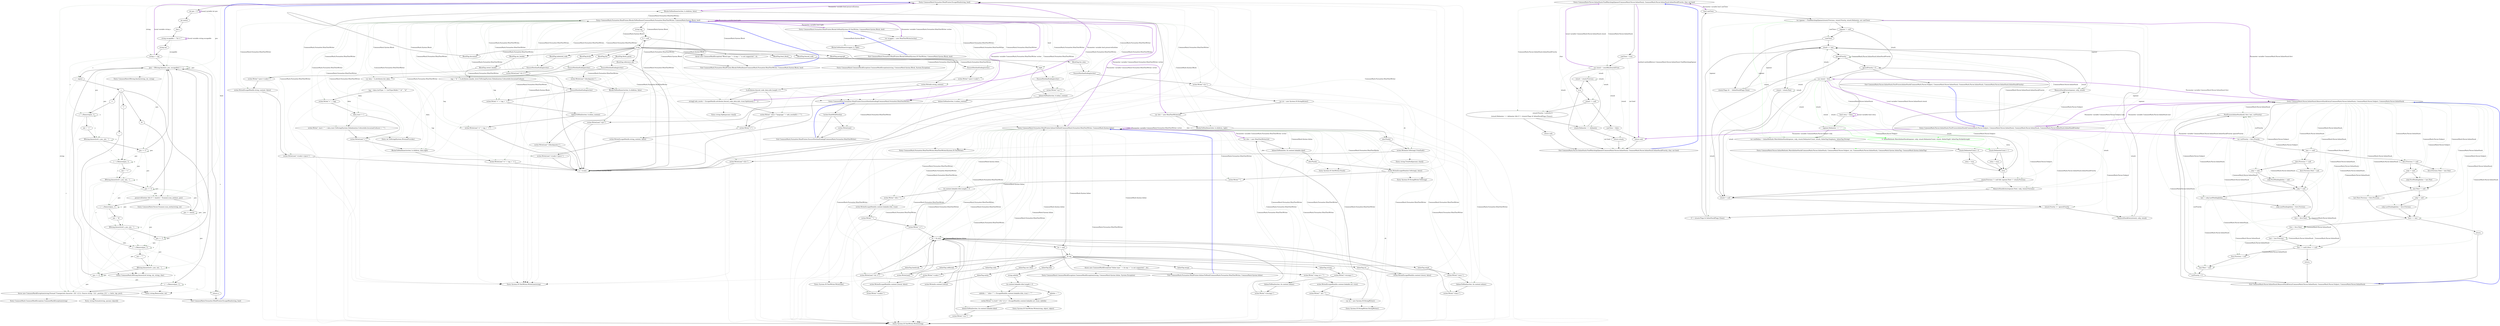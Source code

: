 digraph  {
n0 [cluster="CommonMark.Formatter.HtmlPrinter.EscapeHtml(string, bool)", label="Entry CommonMark.Formatter.HtmlPrinter.EscapeHtml(string, bool)", span="14-14"];
n1 [cluster="CommonMark.Formatter.HtmlPrinter.EscapeHtml(string, bool)", label="int pos = 0", span="16-16"];
n6 [cluster="CommonMark.Formatter.HtmlPrinter.EscapeHtml(string, bool)", label="string s = inp", span="21-21"];
n21 [cluster="CommonMark.Formatter.HtmlPrinter.EscapeHtml(string, bool)", label="preserveEntities && 0 != (match = Scanner.scan_entity(s, pos))", span="40-40"];
n33 [cluster="CommonMark.Formatter.HtmlPrinter.EscapeHtml(string, bool)", label="throw new CommonMarkException(string.Format(''Unexpected character '{0}' ({1}). Source string: '{2}', position {3}'', c, (int)c, inp, pos));", span="60-60"];
n2 [cluster="CommonMark.Formatter.HtmlPrinter.EscapeHtml(string, bool)", label="int match", span="17-17"];
n7 [cluster="CommonMark.Formatter.HtmlPrinter.EscapeHtml(string, bool)", label="(pos = BString.binchr(s, pos, escapable)) != -1", span="22-22"];
n3 [cluster="CommonMark.Formatter.HtmlPrinter.EscapeHtml(string, bool)", label="char c", span="18-18"];
n4 [cluster="CommonMark.Formatter.HtmlPrinter.EscapeHtml(string, bool)", label="string escapable = ''&<>\''''", span="19-19"];
n5 [cluster="CommonMark.Formatter.HtmlPrinter.EscapeHtml(string, bool)", label="string ent", span="20-20"];
n8 [cluster="CommonMark.Formatter.HtmlPrinter.EscapeHtml(string, bool)", label="c = s[pos]", span="24-24"];
n11 [cluster="CommonMark.Formatter.HtmlPrinter.EscapeHtml(string, bool)", label="s = s.Remove(pos, 1)", span="28-28"];
n34 [cluster="CommonMark.Formatter.HtmlPrinter.EscapeHtml(string, bool)", label="return s;", span="63-63"];
n36 [cluster="CommonMark.BString.binchr(string, int, string)", label="Entry CommonMark.BString.binchr(string, int, string)", span="46-46"];
n13 [cluster="CommonMark.Formatter.HtmlPrinter.EscapeHtml(string, bool)", label="BString.binsert(ref s, pos, ent, ' ')", span="30-30"];
n14 [cluster="CommonMark.Formatter.HtmlPrinter.EscapeHtml(string, bool)", label="pos += 4", span="31-31"];
n9 [cluster="CommonMark.Formatter.HtmlPrinter.EscapeHtml(string, bool)", label=c, span="25-25"];
n10 [cluster="CommonMark.Formatter.HtmlPrinter.EscapeHtml(string, bool)", label="'<'", span="27-27"];
n15 [cluster="CommonMark.Formatter.HtmlPrinter.EscapeHtml(string, bool)", label="'>'", span="33-33"];
n20 [cluster="CommonMark.Formatter.HtmlPrinter.EscapeHtml(string, bool)", label="'&'", span="39-39"];
n27 [cluster="CommonMark.Formatter.HtmlPrinter.EscapeHtml(string, bool)", label="''''", span="52-52"];
n32 [cluster="CommonMark.Formatter.HtmlPrinter.EscapeHtml(string, bool)", label="s = s.Remove(pos, 1)", span="59-59"];
n12 [cluster="CommonMark.Formatter.HtmlPrinter.EscapeHtml(string, bool)", label="ent = ''&lt;''", span="29-29"];
n37 [cluster="string.Remove(int, int)", label="Entry string.Remove(int, int)", span="0-0"];
n38 [cluster="CommonMark.BString.binsert(ref string, int, string, char)", label="Entry CommonMark.BString.binsert(ref string, int, string, char)", span="26-26"];
n16 [cluster="CommonMark.Formatter.HtmlPrinter.EscapeHtml(string, bool)", label="s = s.Remove(pos, 1)", span="34-34"];
n17 [cluster="CommonMark.Formatter.HtmlPrinter.EscapeHtml(string, bool)", label="ent = ''&gt;''", span="35-35"];
n18 [cluster="CommonMark.Formatter.HtmlPrinter.EscapeHtml(string, bool)", label="BString.binsert(ref s, pos, ent, ' ')", span="36-36"];
n19 [cluster="CommonMark.Formatter.HtmlPrinter.EscapeHtml(string, bool)", label="pos += 4", span="37-37"];
n23 [cluster="CommonMark.Formatter.HtmlPrinter.EscapeHtml(string, bool)", label="s = s.Remove(pos, 1)", span="46-46"];
n28 [cluster="CommonMark.Formatter.HtmlPrinter.EscapeHtml(string, bool)", label="s = s.Remove(pos, 1)", span="53-53"];
n22 [cluster="CommonMark.Formatter.HtmlPrinter.EscapeHtml(string, bool)", label="pos += match", span="42-42"];
n39 [cluster="CommonMark.Parser.Scanner.scan_entity(string, int)", label="Entry CommonMark.Parser.Scanner.scan_entity(string, int)", span="329-329"];
n24 [cluster="CommonMark.Formatter.HtmlPrinter.EscapeHtml(string, bool)", label="ent = ''&amp;''", span="47-47"];
n25 [cluster="CommonMark.Formatter.HtmlPrinter.EscapeHtml(string, bool)", label="BString.binsert(ref s, pos, ent, ' ')", span="48-48"];
n26 [cluster="CommonMark.Formatter.HtmlPrinter.EscapeHtml(string, bool)", label="pos += 5", span="49-49"];
n29 [cluster="CommonMark.Formatter.HtmlPrinter.EscapeHtml(string, bool)", label="ent = ''&quot;''", span="54-54"];
n30 [cluster="CommonMark.Formatter.HtmlPrinter.EscapeHtml(string, bool)", label="BString.binsert(ref s, pos, ent, ' ')", span="55-55"];
n31 [cluster="CommonMark.Formatter.HtmlPrinter.EscapeHtml(string, bool)", label="pos += 6", span="56-56"];
n35 [cluster="CommonMark.Formatter.HtmlPrinter.EscapeHtml(string, bool)", label="Exit CommonMark.Formatter.HtmlPrinter.EscapeHtml(string, bool)", span="14-14"];
n40 [cluster="CommonMark.CommonMarkException.CommonMarkException(string)", label="Entry CommonMark.CommonMarkException.CommonMarkException(string)", span="28-28"];
n41 [cluster="string.Format(string, params object[])", label="Entry string.Format(string, params object[])", span="0-0"];
n42 [cluster="CommonMark.Formatter.HtmlPrinter.EnsureNewlineEnding(CommonMark.Formatter.HtmlTextWriter)", label="Entry CommonMark.Formatter.HtmlPrinter.EnsureNewlineEnding(CommonMark.Formatter.HtmlTextWriter)", span="70-70"];
n43 [cluster="CommonMark.Formatter.HtmlPrinter.EnsureNewlineEnding(CommonMark.Formatter.HtmlTextWriter)", label="!writer.EndsWithNewline", span="72-72"];
n44 [cluster="CommonMark.Formatter.HtmlPrinter.EnsureNewlineEnding(CommonMark.Formatter.HtmlTextWriter)", label="writer.WriteLine()", span="73-73"];
n45 [cluster="CommonMark.Formatter.HtmlPrinter.EnsureNewlineEnding(CommonMark.Formatter.HtmlTextWriter)", label="Exit CommonMark.Formatter.HtmlPrinter.EnsureNewlineEnding(CommonMark.Formatter.HtmlTextWriter)", span="70-70"];
n46 [cluster="System.IO.TextWriter.WriteLine()", label="Entry System.IO.TextWriter.WriteLine()", span="0-0"];
n47 [cluster="CommonMark.Formatter.HtmlPrinter.BlocksToHtml(System.IO.TextWriter, CommonMark.Syntax.Block, bool)", label="Entry CommonMark.Formatter.HtmlPrinter.BlocksToHtml(System.IO.TextWriter, CommonMark.Syntax.Block, bool)", span="80-80"];
n48 [cluster="CommonMark.Formatter.HtmlPrinter.BlocksToHtml(System.IO.TextWriter, CommonMark.Syntax.Block, bool)", label="var wrapper = new HtmlTextWriter(writer)", span="82-82"];
n49 [cluster="CommonMark.Formatter.HtmlPrinter.BlocksToHtml(System.IO.TextWriter, CommonMark.Syntax.Block, bool)", label="BlocksToHtmlInner(wrapper, b, tight)", span="83-83"];
n51 [cluster="CommonMark.Formatter.HtmlTextWriter.HtmlTextWriter(System.IO.TextWriter)", label="Entry CommonMark.Formatter.HtmlTextWriter.HtmlTextWriter(System.IO.TextWriter)", span="15-15"];
n50 [cluster="CommonMark.Formatter.HtmlPrinter.BlocksToHtml(System.IO.TextWriter, CommonMark.Syntax.Block, bool)", label="Exit CommonMark.Formatter.HtmlPrinter.BlocksToHtml(System.IO.TextWriter, CommonMark.Syntax.Block, bool)", span="80-80"];
n52 [cluster="CommonMark.Formatter.HtmlPrinter.BlocksToHtmlInner(CommonMark.Formatter.HtmlTextWriter, CommonMark.Syntax.Block, bool)", label="Entry CommonMark.Formatter.HtmlPrinter.BlocksToHtmlInner(CommonMark.Formatter.HtmlTextWriter, CommonMark.Syntax.Block, bool)", span="87-87"];
n53 [cluster="CommonMark.Formatter.HtmlPrinter.BlocksToHtmlInner(CommonMark.Formatter.HtmlTextWriter, CommonMark.Syntax.Block, bool)", label="string tag", span="89-89"];
n54 [cluster="CommonMark.Formatter.HtmlPrinter.BlocksToHtmlInner(CommonMark.Formatter.HtmlTextWriter, CommonMark.Syntax.Block, bool)", label="b != null", span="90-90"];
n55 [cluster="CommonMark.Formatter.HtmlPrinter.BlocksToHtmlInner(CommonMark.Formatter.HtmlTextWriter, CommonMark.Syntax.Block, bool)", label="b.tag", span="92-92"];
n57 [cluster="CommonMark.Formatter.HtmlPrinter.BlocksToHtmlInner(CommonMark.Formatter.HtmlTextWriter, CommonMark.Syntax.Block, bool)", label="BlocksToHtmlInner(writer, b.children, false)", span="95-95"];
n59 [cluster="CommonMark.Formatter.HtmlPrinter.BlocksToHtmlInner(CommonMark.Formatter.HtmlTextWriter, CommonMark.Syntax.Block, bool)", label=tight, span="99-99"];
n60 [cluster="CommonMark.Formatter.HtmlPrinter.BlocksToHtmlInner(CommonMark.Formatter.HtmlTextWriter, CommonMark.Syntax.Block, bool)", label="InlinesToHtml(writer, b.inline_content)", span="101-101"];
n61 [cluster="CommonMark.Formatter.HtmlPrinter.BlocksToHtmlInner(CommonMark.Formatter.HtmlTextWriter, CommonMark.Syntax.Block, bool)", label="EnsureNewlineEnding(writer)", span="105-105"];
n62 [cluster="CommonMark.Formatter.HtmlPrinter.BlocksToHtmlInner(CommonMark.Formatter.HtmlTextWriter, CommonMark.Syntax.Block, bool)", label="writer.Write(''<p>'')", span="106-106"];
n63 [cluster="CommonMark.Formatter.HtmlPrinter.BlocksToHtmlInner(CommonMark.Formatter.HtmlTextWriter, CommonMark.Syntax.Block, bool)", label="InlinesToHtml(writer, b.inline_content)", span="107-107"];
n64 [cluster="CommonMark.Formatter.HtmlPrinter.BlocksToHtmlInner(CommonMark.Formatter.HtmlTextWriter, CommonMark.Syntax.Block, bool)", label="writer.WriteLine(''</p>'')", span="108-108"];
n66 [cluster="CommonMark.Formatter.HtmlPrinter.BlocksToHtmlInner(CommonMark.Formatter.HtmlTextWriter, CommonMark.Syntax.Block, bool)", label="EnsureNewlineEnding(writer)", span="113-113"];
n67 [cluster="CommonMark.Formatter.HtmlPrinter.BlocksToHtmlInner(CommonMark.Formatter.HtmlTextWriter, CommonMark.Syntax.Block, bool)", label="writer.WriteLine(''<blockquote>'')", span="114-114"];
n68 [cluster="CommonMark.Formatter.HtmlPrinter.BlocksToHtmlInner(CommonMark.Formatter.HtmlTextWriter, CommonMark.Syntax.Block, bool)", label="BlocksToHtmlInner(writer, b.children, false)", span="115-115"];
n69 [cluster="CommonMark.Formatter.HtmlPrinter.BlocksToHtmlInner(CommonMark.Formatter.HtmlTextWriter, CommonMark.Syntax.Block, bool)", label="writer.WriteLine(''</blockquote>'')", span="116-116"];
n71 [cluster="CommonMark.Formatter.HtmlPrinter.BlocksToHtmlInner(CommonMark.Formatter.HtmlTextWriter, CommonMark.Syntax.Block, bool)", label="EnsureNewlineEnding(writer)", span="120-120"];
n72 [cluster="CommonMark.Formatter.HtmlPrinter.BlocksToHtmlInner(CommonMark.Formatter.HtmlTextWriter, CommonMark.Syntax.Block, bool)", label="writer.Write(''<li>'')", span="121-121"];
n75 [cluster="CommonMark.Formatter.HtmlPrinter.BlocksToHtmlInner(CommonMark.Formatter.HtmlTextWriter, CommonMark.Syntax.Block, bool)", label="BlocksToHtmlInner(sbw, b.children, tight)", span="125-125"];
n77 [cluster="CommonMark.Formatter.HtmlPrinter.BlocksToHtmlInner(CommonMark.Formatter.HtmlTextWriter, CommonMark.Syntax.Block, bool)", label="writer.Write(sb.ToString().TrimEnd())", span="127-127"];
n78 [cluster="CommonMark.Formatter.HtmlPrinter.BlocksToHtmlInner(CommonMark.Formatter.HtmlTextWriter, CommonMark.Syntax.Block, bool)", label="writer.WriteLine(''</li>'')", span="129-129"];
n80 [cluster="CommonMark.Formatter.HtmlPrinter.BlocksToHtmlInner(CommonMark.Formatter.HtmlTextWriter, CommonMark.Syntax.Block, bool)", label="EnsureNewlineEnding(writer)", span="134-134"];
n81 [cluster="CommonMark.Formatter.HtmlPrinter.BlocksToHtmlInner(CommonMark.Formatter.HtmlTextWriter, CommonMark.Syntax.Block, bool)", label="var data = b.attributes.list_data", span="135-135"];
n83 [cluster="CommonMark.Formatter.HtmlPrinter.BlocksToHtmlInner(CommonMark.Formatter.HtmlTextWriter, CommonMark.Syntax.Block, bool)", label="writer.Write(''<'' + tag)", span="137-137"];
n85 [cluster="CommonMark.Formatter.HtmlPrinter.BlocksToHtmlInner(CommonMark.Formatter.HtmlTextWriter, CommonMark.Syntax.Block, bool)", label="writer.Write('' start=\'''' + data.start.ToString(System.Globalization.CultureInfo.InvariantCulture) + ''\'''')", span="139-139"];
n86 [cluster="CommonMark.Formatter.HtmlPrinter.BlocksToHtmlInner(CommonMark.Formatter.HtmlTextWriter, CommonMark.Syntax.Block, bool)", label="writer.WriteLine(''>'')", span="140-140"];
n87 [cluster="CommonMark.Formatter.HtmlPrinter.BlocksToHtmlInner(CommonMark.Formatter.HtmlTextWriter, CommonMark.Syntax.Block, bool)", label="BlocksToHtmlInner(writer, b.children, data.tight)", span="141-141"];
n88 [cluster="CommonMark.Formatter.HtmlPrinter.BlocksToHtmlInner(CommonMark.Formatter.HtmlTextWriter, CommonMark.Syntax.Block, bool)", label="writer.WriteLine(''</'' + tag + ''>'')", span="142-142"];
n91 [cluster="CommonMark.Formatter.HtmlPrinter.BlocksToHtmlInner(CommonMark.Formatter.HtmlTextWriter, CommonMark.Syntax.Block, bool)", label="tag = ''h'' + b.attributes.header_level.ToString(System.Globalization.CultureInfo.InvariantCulture)", span="147-147"];
n92 [cluster="CommonMark.Formatter.HtmlPrinter.BlocksToHtmlInner(CommonMark.Formatter.HtmlTextWriter, CommonMark.Syntax.Block, bool)", label="EnsureNewlineEnding(writer)", span="148-148"];
n93 [cluster="CommonMark.Formatter.HtmlPrinter.BlocksToHtmlInner(CommonMark.Formatter.HtmlTextWriter, CommonMark.Syntax.Block, bool)", label="writer.Write(''<'' + tag + ''>'')", span="149-149"];
n94 [cluster="CommonMark.Formatter.HtmlPrinter.BlocksToHtmlInner(CommonMark.Formatter.HtmlTextWriter, CommonMark.Syntax.Block, bool)", label="InlinesToHtml(writer, b.inline_content)", span="150-150"];
n95 [cluster="CommonMark.Formatter.HtmlPrinter.BlocksToHtmlInner(CommonMark.Formatter.HtmlTextWriter, CommonMark.Syntax.Block, bool)", label="writer.WriteLine(''</'' + tag + ''>'')", span="151-151"];
n97 [cluster="CommonMark.Formatter.HtmlPrinter.BlocksToHtmlInner(CommonMark.Formatter.HtmlTextWriter, CommonMark.Syntax.Block, bool)", label="EnsureNewlineEnding(writer)", span="155-155"];
n98 [cluster="CommonMark.Formatter.HtmlPrinter.BlocksToHtmlInner(CommonMark.Formatter.HtmlTextWriter, CommonMark.Syntax.Block, bool)", label="writer.Write(''<pre><code>'')", span="156-156"];
n99 [cluster="CommonMark.Formatter.HtmlPrinter.BlocksToHtmlInner(CommonMark.Formatter.HtmlTextWriter, CommonMark.Syntax.Block, bool)", label="writer.Write(EscapeHtml(b.string_content, false))", span="157-157"];
n100 [cluster="CommonMark.Formatter.HtmlPrinter.BlocksToHtmlInner(CommonMark.Formatter.HtmlTextWriter, CommonMark.Syntax.Block, bool)", label="writer.WriteLine(''</code></pre>'')", span="158-158"];
n102 [cluster="CommonMark.Formatter.HtmlPrinter.BlocksToHtmlInner(CommonMark.Formatter.HtmlTextWriter, CommonMark.Syntax.Block, bool)", label="EnsureNewlineEnding(writer)", span="162-162"];
n103 [cluster="CommonMark.Formatter.HtmlPrinter.BlocksToHtmlInner(CommonMark.Formatter.HtmlTextWriter, CommonMark.Syntax.Block, bool)", label="writer.Write(''<pre><code'')", span="163-163"];
n104 [cluster="CommonMark.Formatter.HtmlPrinter.BlocksToHtmlInner(CommonMark.Formatter.HtmlTextWriter, CommonMark.Syntax.Block, bool)", label="b.attributes.fenced_code_data.info.Length > 0", span="164-164"];
n105 [cluster="CommonMark.Formatter.HtmlPrinter.BlocksToHtmlInner(CommonMark.Formatter.HtmlTextWriter, CommonMark.Syntax.Block, bool)", label="string[] info_words = EscapeHtml(b.attributes.fenced_code_data.info, true).Split(new[] { ' ' })", span="166-166"];
n106 [cluster="CommonMark.Formatter.HtmlPrinter.BlocksToHtmlInner(CommonMark.Formatter.HtmlTextWriter, CommonMark.Syntax.Block, bool)", label="writer.Write('' class=\''language-'' + info_words[0] + ''\'''')", span="167-167"];
n107 [cluster="CommonMark.Formatter.HtmlPrinter.BlocksToHtmlInner(CommonMark.Formatter.HtmlTextWriter, CommonMark.Syntax.Block, bool)", label="writer.Write(''>'')", span="169-169"];
n108 [cluster="CommonMark.Formatter.HtmlPrinter.BlocksToHtmlInner(CommonMark.Formatter.HtmlTextWriter, CommonMark.Syntax.Block, bool)", label="writer.Write(EscapeHtml(b.string_content, false))", span="170-170"];
n109 [cluster="CommonMark.Formatter.HtmlPrinter.BlocksToHtmlInner(CommonMark.Formatter.HtmlTextWriter, CommonMark.Syntax.Block, bool)", label="writer.WriteLine(''</code></pre>'')", span="171-171"];
n111 [cluster="CommonMark.Formatter.HtmlPrinter.BlocksToHtmlInner(CommonMark.Formatter.HtmlTextWriter, CommonMark.Syntax.Block, bool)", label="writer.Write(b.string_content)", span="175-175"];
n113 [cluster="CommonMark.Formatter.HtmlPrinter.BlocksToHtmlInner(CommonMark.Formatter.HtmlTextWriter, CommonMark.Syntax.Block, bool)", label="writer.WriteLine(''<hr />'')", span="179-179"];
n115 [cluster="CommonMark.Formatter.HtmlPrinter.BlocksToHtmlInner(CommonMark.Formatter.HtmlTextWriter, CommonMark.Syntax.Block, bool)", label="throw new CommonMarkException(''Block type '' + b.tag + '' is not supported.'', b);", span="186-186"];
n116 [cluster="CommonMark.Formatter.HtmlPrinter.BlocksToHtmlInner(CommonMark.Formatter.HtmlTextWriter, CommonMark.Syntax.Block, bool)", label="b = b.next", span="188-188"];
n117 [cluster="CommonMark.Formatter.HtmlPrinter.BlocksToHtmlInner(CommonMark.Formatter.HtmlTextWriter, CommonMark.Syntax.Block, bool)", label="Exit CommonMark.Formatter.HtmlPrinter.BlocksToHtmlInner(CommonMark.Formatter.HtmlTextWriter, CommonMark.Syntax.Block, bool)", span="87-87"];
n56 [cluster="CommonMark.Formatter.HtmlPrinter.BlocksToHtmlInner(CommonMark.Formatter.HtmlTextWriter, CommonMark.Syntax.Block, bool)", label="BlockTag.document", span="94-94"];
n58 [cluster="CommonMark.Formatter.HtmlPrinter.BlocksToHtmlInner(CommonMark.Formatter.HtmlTextWriter, CommonMark.Syntax.Block, bool)", label="BlockTag.paragraph", span="98-98"];
n65 [cluster="CommonMark.Formatter.HtmlPrinter.BlocksToHtmlInner(CommonMark.Formatter.HtmlTextWriter, CommonMark.Syntax.Block, bool)", label="BlockTag.block_quote", span="112-112"];
n70 [cluster="CommonMark.Formatter.HtmlPrinter.BlocksToHtmlInner(CommonMark.Formatter.HtmlTextWriter, CommonMark.Syntax.Block, bool)", label="BlockTag.list_item", span="119-119"];
n79 [cluster="CommonMark.Formatter.HtmlPrinter.BlocksToHtmlInner(CommonMark.Formatter.HtmlTextWriter, CommonMark.Syntax.Block, bool)", label="BlockTag.list", span="132-132"];
n89 [cluster="CommonMark.Formatter.HtmlPrinter.BlocksToHtmlInner(CommonMark.Formatter.HtmlTextWriter, CommonMark.Syntax.Block, bool)", label="BlockTag.atx_header", span="145-145"];
n96 [cluster="CommonMark.Formatter.HtmlPrinter.BlocksToHtmlInner(CommonMark.Formatter.HtmlTextWriter, CommonMark.Syntax.Block, bool)", label="BlockTag.indented_code", span="154-154"];
n101 [cluster="CommonMark.Formatter.HtmlPrinter.BlocksToHtmlInner(CommonMark.Formatter.HtmlTextWriter, CommonMark.Syntax.Block, bool)", label="BlockTag.fenced_code", span="161-161"];
n110 [cluster="CommonMark.Formatter.HtmlPrinter.BlocksToHtmlInner(CommonMark.Formatter.HtmlTextWriter, CommonMark.Syntax.Block, bool)", label="BlockTag.html_block", span="174-174"];
n112 [cluster="CommonMark.Formatter.HtmlPrinter.BlocksToHtmlInner(CommonMark.Formatter.HtmlTextWriter, CommonMark.Syntax.Block, bool)", label="BlockTag.hrule", span="178-178"];
n114 [cluster="CommonMark.Formatter.HtmlPrinter.BlocksToHtmlInner(CommonMark.Formatter.HtmlTextWriter, CommonMark.Syntax.Block, bool)", label="BlockTag.reference_def", span="182-182"];
n119 [cluster="System.IO.TextWriter.Write(string)", label="Entry System.IO.TextWriter.Write(string)", span="0-0"];
n118 [cluster="CommonMark.Formatter.HtmlPrinter.InlinesToHtml(CommonMark.Formatter.HtmlTextWriter, CommonMark.Syntax.Inline)", label="Entry CommonMark.Formatter.HtmlPrinter.InlinesToHtml(CommonMark.Formatter.HtmlTextWriter, CommonMark.Syntax.Inline)", span="196-196"];
n120 [cluster="System.IO.TextWriter.WriteLine(string)", label="Entry System.IO.TextWriter.WriteLine(string)", span="0-0"];
n73 [cluster="CommonMark.Formatter.HtmlPrinter.BlocksToHtmlInner(CommonMark.Formatter.HtmlTextWriter, CommonMark.Syntax.Block, bool)", label="var sb = new System.IO.StringWriter()", span="122-122"];
n74 [cluster="CommonMark.Formatter.HtmlPrinter.BlocksToHtmlInner(CommonMark.Formatter.HtmlTextWriter, CommonMark.Syntax.Block, bool)", label="var sbw = new HtmlTextWriter(sb)", span="123-123"];
n121 [cluster="System.IO.StringWriter.StringWriter()", label="Entry System.IO.StringWriter.StringWriter()", span="0-0"];
n76 [cluster="CommonMark.Formatter.HtmlPrinter.BlocksToHtmlInner(CommonMark.Formatter.HtmlTextWriter, CommonMark.Syntax.Block, bool)", label="sbw.Flush()", span="126-126"];
n122 [cluster="System.IO.TextWriter.Flush()", label="Entry System.IO.TextWriter.Flush()", span="0-0"];
n123 [cluster="System.IO.StringWriter.ToString()", label="Entry System.IO.StringWriter.ToString()", span="0-0"];
n124 [cluster="string.TrimEnd(params char[])", label="Entry string.TrimEnd(params char[])", span="0-0"];
n82 [cluster="CommonMark.Formatter.HtmlPrinter.BlocksToHtmlInner(CommonMark.Formatter.HtmlTextWriter, CommonMark.Syntax.Block, bool)", label="tag = data.ListType == ListType.Bullet ? ''ul'' : ''ol''", span="136-136"];
n84 [cluster="CommonMark.Formatter.HtmlPrinter.BlocksToHtmlInner(CommonMark.Formatter.HtmlTextWriter, CommonMark.Syntax.Block, bool)", label="data.start != 1", span="138-138"];
n125 [cluster="int.ToString(System.IFormatProvider)", label="Entry int.ToString(System.IFormatProvider)", span="0-0"];
n90 [cluster="CommonMark.Formatter.HtmlPrinter.BlocksToHtmlInner(CommonMark.Formatter.HtmlTextWriter, CommonMark.Syntax.Block, bool)", label="BlockTag.setext_header", span="146-146"];
n126 [cluster="string.Split(params char[])", label="Entry string.Split(params char[])", span="0-0"];
n127 [cluster="CommonMark.CommonMarkException.CommonMarkException(string, CommonMark.Syntax.Block, System.Exception)", label="Entry CommonMark.CommonMarkException.CommonMarkException(string, CommonMark.Syntax.Block, System.Exception)", span="38-38"];
n128 [cluster="CommonMark.Formatter.HtmlPrinter.InlinesToHtml(CommonMark.Formatter.HtmlTextWriter, CommonMark.Syntax.Inline)", label="ils != null", span="198-198"];
n129 [cluster="CommonMark.Formatter.HtmlPrinter.InlinesToHtml(CommonMark.Formatter.HtmlTextWriter, CommonMark.Syntax.Inline)", label="ils.tag", span="200-200"];
n131 [cluster="CommonMark.Formatter.HtmlPrinter.InlinesToHtml(CommonMark.Formatter.HtmlTextWriter, CommonMark.Syntax.Inline)", label="writer.Write(EscapeHtml(ils.content.Literal, false))", span="203-203"];
n133 [cluster="CommonMark.Formatter.HtmlPrinter.InlinesToHtml(CommonMark.Formatter.HtmlTextWriter, CommonMark.Syntax.Inline)", label="writer.WriteLine(''<br />'')", span="207-207"];
n135 [cluster="CommonMark.Formatter.HtmlPrinter.InlinesToHtml(CommonMark.Formatter.HtmlTextWriter, CommonMark.Syntax.Inline)", label="writer.WriteLine()", span="211-211"];
n137 [cluster="CommonMark.Formatter.HtmlPrinter.InlinesToHtml(CommonMark.Formatter.HtmlTextWriter, CommonMark.Syntax.Inline)", label="writer.Write(''<code>'')", span="215-215"];
n138 [cluster="CommonMark.Formatter.HtmlPrinter.InlinesToHtml(CommonMark.Formatter.HtmlTextWriter, CommonMark.Syntax.Inline)", label="writer.Write(EscapeHtml(ils.content.Literal, false))", span="216-216"];
n139 [cluster="CommonMark.Formatter.HtmlPrinter.InlinesToHtml(CommonMark.Formatter.HtmlTextWriter, CommonMark.Syntax.Inline)", label="writer.Write(''</code>'')", span="217-217"];
n142 [cluster="CommonMark.Formatter.HtmlPrinter.InlinesToHtml(CommonMark.Formatter.HtmlTextWriter, CommonMark.Syntax.Inline)", label="writer.Write(ils.content.Literal)", span="222-222"];
n145 [cluster="CommonMark.Formatter.HtmlPrinter.InlinesToHtml(CommonMark.Formatter.HtmlTextWriter, CommonMark.Syntax.Inline)", label="ils.content.linkable.title.Length > 0", span="227-227"];
n146 [cluster="CommonMark.Formatter.HtmlPrinter.InlinesToHtml(CommonMark.Formatter.HtmlTextWriter, CommonMark.Syntax.Inline)", label="mbtitle = '' title=\'''' + EscapeHtml(ils.content.linkable.title, true) + ''\''''", span="228-228"];
n148 [cluster="CommonMark.Formatter.HtmlPrinter.InlinesToHtml(CommonMark.Formatter.HtmlTextWriter, CommonMark.Syntax.Inline)", label="writer.Write(''<a href=\''{0}\''{1}>'', EscapeHtml(ils.content.linkable.url, true), mbtitle)", span="232-232"];
n149 [cluster="CommonMark.Formatter.HtmlPrinter.InlinesToHtml(CommonMark.Formatter.HtmlTextWriter, CommonMark.Syntax.Inline)", label="InlinesToHtml(writer, ils.content.linkable.label)", span="233-233"];
n150 [cluster="CommonMark.Formatter.HtmlPrinter.InlinesToHtml(CommonMark.Formatter.HtmlTextWriter, CommonMark.Syntax.Inline)", label="writer.Write(''</a>'')", span="234-234"];
n152 [cluster="CommonMark.Formatter.HtmlPrinter.InlinesToHtml(CommonMark.Formatter.HtmlTextWriter, CommonMark.Syntax.Inline)", label="writer.Write(''<img src=\'''')", span="238-238"];
n153 [cluster="CommonMark.Formatter.HtmlPrinter.InlinesToHtml(CommonMark.Formatter.HtmlTextWriter, CommonMark.Syntax.Inline)", label="writer.Write(EscapeHtml(ils.content.linkable.url, true))", span="239-239"];
n154 [cluster="CommonMark.Formatter.HtmlPrinter.InlinesToHtml(CommonMark.Formatter.HtmlTextWriter, CommonMark.Syntax.Inline)", label="writer.Write(''\'' alt=\'''')", span="240-240"];
n157 [cluster="CommonMark.Formatter.HtmlPrinter.InlinesToHtml(CommonMark.Formatter.HtmlTextWriter, CommonMark.Syntax.Inline)", label="InlinesToHtml(sbw, ils.content.linkable.label)", span="244-244"];
n159 [cluster="CommonMark.Formatter.HtmlPrinter.InlinesToHtml(CommonMark.Formatter.HtmlTextWriter, CommonMark.Syntax.Inline)", label="writer.Write(EscapeHtml(sb.ToString(), false))", span="246-246"];
n160 [cluster="CommonMark.Formatter.HtmlPrinter.InlinesToHtml(CommonMark.Formatter.HtmlTextWriter, CommonMark.Syntax.Inline)", label="writer.Write(''\'''')", span="248-248"];
n161 [cluster="CommonMark.Formatter.HtmlPrinter.InlinesToHtml(CommonMark.Formatter.HtmlTextWriter, CommonMark.Syntax.Inline)", label="ils.content.linkable.title.Length > 0", span="249-249"];
n162 [cluster="CommonMark.Formatter.HtmlPrinter.InlinesToHtml(CommonMark.Formatter.HtmlTextWriter, CommonMark.Syntax.Inline)", label="writer.Write('' title=\'''')", span="251-251"];
n163 [cluster="CommonMark.Formatter.HtmlPrinter.InlinesToHtml(CommonMark.Formatter.HtmlTextWriter, CommonMark.Syntax.Inline)", label="writer.Write(EscapeHtml(ils.content.linkable.title, true))", span="252-252"];
n164 [cluster="CommonMark.Formatter.HtmlPrinter.InlinesToHtml(CommonMark.Formatter.HtmlTextWriter, CommonMark.Syntax.Inline)", label="writer.Write(''\'''')", span="253-253"];
n165 [cluster="CommonMark.Formatter.HtmlPrinter.InlinesToHtml(CommonMark.Formatter.HtmlTextWriter, CommonMark.Syntax.Inline)", label="writer.Write('' />'')", span="255-255"];
n167 [cluster="CommonMark.Formatter.HtmlPrinter.InlinesToHtml(CommonMark.Formatter.HtmlTextWriter, CommonMark.Syntax.Inline)", label="writer.Write(''<strong>'')", span="259-259"];
n168 [cluster="CommonMark.Formatter.HtmlPrinter.InlinesToHtml(CommonMark.Formatter.HtmlTextWriter, CommonMark.Syntax.Inline)", label="InlinesToHtml(writer, ils.content.inlines)", span="260-260"];
n169 [cluster="CommonMark.Formatter.HtmlPrinter.InlinesToHtml(CommonMark.Formatter.HtmlTextWriter, CommonMark.Syntax.Inline)", label="writer.Write(''</strong>'')", span="261-261"];
n171 [cluster="CommonMark.Formatter.HtmlPrinter.InlinesToHtml(CommonMark.Formatter.HtmlTextWriter, CommonMark.Syntax.Inline)", label="writer.Write(''<em>'')", span="265-265"];
n172 [cluster="CommonMark.Formatter.HtmlPrinter.InlinesToHtml(CommonMark.Formatter.HtmlTextWriter, CommonMark.Syntax.Inline)", label="InlinesToHtml(writer, ils.content.inlines)", span="266-266"];
n173 [cluster="CommonMark.Formatter.HtmlPrinter.InlinesToHtml(CommonMark.Formatter.HtmlTextWriter, CommonMark.Syntax.Inline)", label="writer.Write(''</em>'')", span="267-267"];
n174 [cluster="CommonMark.Formatter.HtmlPrinter.InlinesToHtml(CommonMark.Formatter.HtmlTextWriter, CommonMark.Syntax.Inline)", label="throw new CommonMarkException(''Inline type '' + ils.tag + '' is not supported.'', ils);", span="271-271"];
n175 [cluster="CommonMark.Formatter.HtmlPrinter.InlinesToHtml(CommonMark.Formatter.HtmlTextWriter, CommonMark.Syntax.Inline)", label="ils = ils.next", span="273-273"];
n176 [cluster="CommonMark.Formatter.HtmlPrinter.InlinesToHtml(CommonMark.Formatter.HtmlTextWriter, CommonMark.Syntax.Inline)", label="Exit CommonMark.Formatter.HtmlPrinter.InlinesToHtml(CommonMark.Formatter.HtmlTextWriter, CommonMark.Syntax.Inline)", span="196-196"];
n130 [cluster="CommonMark.Formatter.HtmlPrinter.InlinesToHtml(CommonMark.Formatter.HtmlTextWriter, CommonMark.Syntax.Inline)", label="InlineTag.str", span="202-202"];
n132 [cluster="CommonMark.Formatter.HtmlPrinter.InlinesToHtml(CommonMark.Formatter.HtmlTextWriter, CommonMark.Syntax.Inline)", label="InlineTag.linebreak", span="206-206"];
n134 [cluster="CommonMark.Formatter.HtmlPrinter.InlinesToHtml(CommonMark.Formatter.HtmlTextWriter, CommonMark.Syntax.Inline)", label="InlineTag.softbreak", span="210-210"];
n136 [cluster="CommonMark.Formatter.HtmlPrinter.InlinesToHtml(CommonMark.Formatter.HtmlTextWriter, CommonMark.Syntax.Inline)", label="InlineTag.code", span="214-214"];
n140 [cluster="CommonMark.Formatter.HtmlPrinter.InlinesToHtml(CommonMark.Formatter.HtmlTextWriter, CommonMark.Syntax.Inline)", label="InlineTag.raw_html", span="220-220"];
n143 [cluster="CommonMark.Formatter.HtmlPrinter.InlinesToHtml(CommonMark.Formatter.HtmlTextWriter, CommonMark.Syntax.Inline)", label="InlineTag.link", span="225-225"];
n151 [cluster="CommonMark.Formatter.HtmlPrinter.InlinesToHtml(CommonMark.Formatter.HtmlTextWriter, CommonMark.Syntax.Inline)", label="InlineTag.image", span="237-237"];
n166 [cluster="CommonMark.Formatter.HtmlPrinter.InlinesToHtml(CommonMark.Formatter.HtmlTextWriter, CommonMark.Syntax.Inline)", label="InlineTag.strong", span="258-258"];
n170 [cluster="CommonMark.Formatter.HtmlPrinter.InlinesToHtml(CommonMark.Formatter.HtmlTextWriter, CommonMark.Syntax.Inline)", label="InlineTag.emph", span="264-264"];
n141 [cluster="CommonMark.Formatter.HtmlPrinter.InlinesToHtml(CommonMark.Formatter.HtmlTextWriter, CommonMark.Syntax.Inline)", label="InlineTag.entity", span="221-221"];
n144 [cluster="CommonMark.Formatter.HtmlPrinter.InlinesToHtml(CommonMark.Formatter.HtmlTextWriter, CommonMark.Syntax.Inline)", label="string mbtitle", span="226-226"];
n147 [cluster="CommonMark.Formatter.HtmlPrinter.InlinesToHtml(CommonMark.Formatter.HtmlTextWriter, CommonMark.Syntax.Inline)", label="mbtitle = ''''", span="230-230"];
n177 [cluster="System.IO.TextWriter.Write(string, object, object)", label="Entry System.IO.TextWriter.Write(string, object, object)", span="0-0"];
n155 [cluster="CommonMark.Formatter.HtmlPrinter.InlinesToHtml(CommonMark.Formatter.HtmlTextWriter, CommonMark.Syntax.Inline)", label="var sb = new System.IO.StringWriter()", span="241-241"];
n156 [cluster="CommonMark.Formatter.HtmlPrinter.InlinesToHtml(CommonMark.Formatter.HtmlTextWriter, CommonMark.Syntax.Inline)", label="var sbw = new HtmlTextWriter(sb)", span="242-242"];
n158 [cluster="CommonMark.Formatter.HtmlPrinter.InlinesToHtml(CommonMark.Formatter.HtmlTextWriter, CommonMark.Syntax.Inline)", label="sbw.Flush()", span="245-245"];
n178 [cluster="CommonMark.CommonMarkException.CommonMarkException(string, CommonMark.Syntax.Inline, System.Exception)", label="Entry CommonMark.CommonMarkException.CommonMarkException(string, CommonMark.Syntax.Inline, System.Exception)", span="34-34"];
m3_0 [cluster="CommonMark.Parser.InlineStack.FindMatchingOpener(CommonMark.Parser.InlineStack, CommonMark.Parser.InlineStack.InlineStackPriority, char, out bool)", file="InlineStack.cs", label="Entry CommonMark.Parser.InlineStack.FindMatchingOpener(CommonMark.Parser.InlineStack, CommonMark.Parser.InlineStack.InlineStackPriority, char, out bool)", span="67-67"];
m3_6 [cluster="CommonMark.Parser.InlineStack.FindMatchingOpener(CommonMark.Parser.InlineStack, CommonMark.Parser.InlineStack.InlineStackPriority, char, out bool)", file="InlineStack.cs", label="return null;", span="77-77"];
m3_5 [cluster="CommonMark.Parser.InlineStack.FindMatchingOpener(CommonMark.Parser.InlineStack, CommonMark.Parser.InlineStack.InlineStackPriority, char, out bool)", file="InlineStack.cs", label="canClose = false", span="76-76"];
m3_2 [cluster="CommonMark.Parser.InlineStack.FindMatchingOpener(CommonMark.Parser.InlineStack, CommonMark.Parser.InlineStack.InlineStackPriority, char, out bool)", file="InlineStack.cs", label="var istack = seachBackwardsFrom", span="70-70"];
m3_1 [cluster="CommonMark.Parser.InlineStack.FindMatchingOpener(CommonMark.Parser.InlineStack, CommonMark.Parser.InlineStack.InlineStackPriority, char, out bool)", file="InlineStack.cs", label="canClose = true", span="69-69"];
m3_7 [cluster="CommonMark.Parser.InlineStack.FindMatchingOpener(CommonMark.Parser.InlineStack, CommonMark.Parser.InlineStack.InlineStackPriority, char, out bool)", file="InlineStack.cs", label="istack.Priority > priority ||\r\n                    (istack.Delimeter == delimeter && 0 != (istack.Flags & InlineStackFlags.Closer))", span="80-81"];
m3_9 [cluster="CommonMark.Parser.InlineStack.FindMatchingOpener(CommonMark.Parser.InlineStack, CommonMark.Parser.InlineStack.InlineStackPriority, char, out bool)", file="InlineStack.cs", label="istack.Delimeter == delimeter", span="89-89"];
m3_4 [cluster="CommonMark.Parser.InlineStack.FindMatchingOpener(CommonMark.Parser.InlineStack, CommonMark.Parser.InlineStack.InlineStackPriority, char, out bool)", file="InlineStack.cs", label="istack == null", span="73-73"];
m3_3 [cluster="CommonMark.Parser.InlineStack.FindMatchingOpener(CommonMark.Parser.InlineStack, CommonMark.Parser.InlineStack.InlineStackPriority, char, out bool)", file="InlineStack.cs", label=true, span="71-71"];
m3_10 [cluster="CommonMark.Parser.InlineStack.FindMatchingOpener(CommonMark.Parser.InlineStack, CommonMark.Parser.InlineStack.InlineStackPriority, char, out bool)", file="InlineStack.cs", label="return istack;", span="90-90"];
m3_8 [cluster="CommonMark.Parser.InlineStack.FindMatchingOpener(CommonMark.Parser.InlineStack, CommonMark.Parser.InlineStack.InlineStackPriority, char, out bool)", file="InlineStack.cs", label="return null;", span="86-86"];
m3_11 [cluster="CommonMark.Parser.InlineStack.FindMatchingOpener(CommonMark.Parser.InlineStack, CommonMark.Parser.InlineStack.InlineStackPriority, char, out bool)", file="InlineStack.cs", label="istack = istack.Previous", span="92-92"];
m3_12 [cluster="CommonMark.Parser.InlineStack.FindMatchingOpener(CommonMark.Parser.InlineStack, CommonMark.Parser.InlineStack.InlineStackPriority, char, out bool)", file="InlineStack.cs", label="Exit CommonMark.Parser.InlineStack.FindMatchingOpener(CommonMark.Parser.InlineStack, CommonMark.Parser.InlineStack.InlineStackPriority, char, out bool)", span="67-67"];
m3_50 [cluster="CommonMark.Parser.InlineStack.RemoveStackEntry(CommonMark.Parser.InlineStack, CommonMark.Parser.Subject, CommonMark.Parser.InlineStack)", file="InlineStack.cs", label="Exit CommonMark.Parser.InlineStack.RemoveStackEntry(CommonMark.Parser.InlineStack, CommonMark.Parser.Subject, CommonMark.Parser.InlineStack)", span="116-116"];
m3_21 [cluster="CommonMark.Parser.InlineStack.RemoveStackEntry(CommonMark.Parser.InlineStack, CommonMark.Parser.Subject, CommonMark.Parser.InlineStack)", file="InlineStack.cs", label="Entry CommonMark.Parser.InlineStack.RemoveStackEntry(CommonMark.Parser.InlineStack, CommonMark.Parser.Subject, CommonMark.Parser.InlineStack)", span="116-116"];
m3_49 [cluster="CommonMark.Parser.InlineStack.RemoveStackEntry(CommonMark.Parser.InlineStack, CommonMark.Parser.Subject, CommonMark.Parser.InlineStack)", file="InlineStack.cs", label="PostProcessInlineStack(null, first, last, curPriority)", span="164-164"];
m3_22 [cluster="CommonMark.Parser.InlineStack.RemoveStackEntry(CommonMark.Parser.InlineStack, CommonMark.Parser.Subject, CommonMark.Parser.InlineStack)", file="InlineStack.cs", label="var curPriority = first.Priority", span="118-118"];
m3_23 [cluster="CommonMark.Parser.InlineStack.RemoveStackEntry(CommonMark.Parser.InlineStack, CommonMark.Parser.Subject, CommonMark.Parser.InlineStack)", file="InlineStack.cs", label="last == null", span="120-120"];
m3_24 [cluster="CommonMark.Parser.InlineStack.RemoveStackEntry(CommonMark.Parser.InlineStack, CommonMark.Parser.Subject, CommonMark.Parser.InlineStack)", file="InlineStack.cs", label="first.Previous != null", span="122-122"];
m3_25 [cluster="CommonMark.Parser.InlineStack.RemoveStackEntry(CommonMark.Parser.InlineStack, CommonMark.Parser.Subject, CommonMark.Parser.InlineStack)", file="InlineStack.cs", label="first.Previous.Next = null", span="123-123"];
m3_26 [cluster="CommonMark.Parser.InlineStack.RemoveStackEntry(CommonMark.Parser.InlineStack, CommonMark.Parser.Subject, CommonMark.Parser.InlineStack)", file="InlineStack.cs", label="subj != null", span="124-124"];
m3_27 [cluster="CommonMark.Parser.InlineStack.RemoveStackEntry(CommonMark.Parser.InlineStack, CommonMark.Parser.Subject, CommonMark.Parser.InlineStack)", file="InlineStack.cs", label="subj.FirstPendingInline = null", span="125-125"];
m3_28 [cluster="CommonMark.Parser.InlineStack.RemoveStackEntry(CommonMark.Parser.InlineStack, CommonMark.Parser.Subject, CommonMark.Parser.InlineStack)", file="InlineStack.cs", label="subj != null", span="127-127"];
m3_29 [cluster="CommonMark.Parser.InlineStack.RemoveStackEntry(CommonMark.Parser.InlineStack, CommonMark.Parser.Subject, CommonMark.Parser.InlineStack)", file="InlineStack.cs", label="last = subj.LastPendingInline", span="129-129"];
m3_30 [cluster="CommonMark.Parser.InlineStack.RemoveStackEntry(CommonMark.Parser.InlineStack, CommonMark.Parser.Subject, CommonMark.Parser.InlineStack)", file="InlineStack.cs", label="subj.LastPendingInline = first.Previous", span="130-130"];
m3_31 [cluster="CommonMark.Parser.InlineStack.RemoveStackEntry(CommonMark.Parser.InlineStack, CommonMark.Parser.Subject, CommonMark.Parser.InlineStack)", file="InlineStack.cs", label="first = first.Next", span="133-133"];
m3_32 [cluster="CommonMark.Parser.InlineStack.RemoveStackEntry(CommonMark.Parser.InlineStack, CommonMark.Parser.Subject, CommonMark.Parser.InlineStack)", file="InlineStack.cs", label="first.Previous != null", span="137-137"];
m3_33 [cluster="CommonMark.Parser.InlineStack.RemoveStackEntry(CommonMark.Parser.InlineStack, CommonMark.Parser.Subject, CommonMark.Parser.InlineStack)", file="InlineStack.cs", label="first.Previous.Next = last.Next", span="138-138"];
m3_34 [cluster="CommonMark.Parser.InlineStack.RemoveStackEntry(CommonMark.Parser.InlineStack, CommonMark.Parser.Subject, CommonMark.Parser.InlineStack)", file="InlineStack.cs", label="subj != null", span="139-139"];
m3_35 [cluster="CommonMark.Parser.InlineStack.RemoveStackEntry(CommonMark.Parser.InlineStack, CommonMark.Parser.Subject, CommonMark.Parser.InlineStack)", file="InlineStack.cs", label="subj.FirstPendingInline = last.Next", span="140-140"];
m3_36 [cluster="CommonMark.Parser.InlineStack.RemoveStackEntry(CommonMark.Parser.InlineStack, CommonMark.Parser.Subject, CommonMark.Parser.InlineStack)", file="InlineStack.cs", label="last.Next != null", span="142-142"];
m3_37 [cluster="CommonMark.Parser.InlineStack.RemoveStackEntry(CommonMark.Parser.InlineStack, CommonMark.Parser.Subject, CommonMark.Parser.InlineStack)", file="InlineStack.cs", label="last.Next.Previous = first.Previous", span="143-143"];
m3_38 [cluster="CommonMark.Parser.InlineStack.RemoveStackEntry(CommonMark.Parser.InlineStack, CommonMark.Parser.Subject, CommonMark.Parser.InlineStack)", file="InlineStack.cs", label="subj != null", span="144-144"];
m3_39 [cluster="CommonMark.Parser.InlineStack.RemoveStackEntry(CommonMark.Parser.InlineStack, CommonMark.Parser.Subject, CommonMark.Parser.InlineStack)", file="InlineStack.cs", label="subj.LastPendingInline = first.Previous", span="145-145"];
m3_40 [cluster="CommonMark.Parser.InlineStack.RemoveStackEntry(CommonMark.Parser.InlineStack, CommonMark.Parser.Subject, CommonMark.Parser.InlineStack)", file="InlineStack.cs", label="first == last", span="147-147"];
m3_42 [cluster="CommonMark.Parser.InlineStack.RemoveStackEntry(CommonMark.Parser.InlineStack, CommonMark.Parser.Subject, CommonMark.Parser.InlineStack)", file="InlineStack.cs", label="first = first.Next", span="150-150"];
m3_43 [cluster="CommonMark.Parser.InlineStack.RemoveStackEntry(CommonMark.Parser.InlineStack, CommonMark.Parser.Subject, CommonMark.Parser.InlineStack)", file="InlineStack.cs", label="last = last.Previous", span="151-151"];
m3_44 [cluster="CommonMark.Parser.InlineStack.RemoveStackEntry(CommonMark.Parser.InlineStack, CommonMark.Parser.Subject, CommonMark.Parser.InlineStack)", file="InlineStack.cs", label="last == null || first == null", span="154-154"];
m3_47 [cluster="CommonMark.Parser.InlineStack.RemoveStackEntry(CommonMark.Parser.InlineStack, CommonMark.Parser.Subject, CommonMark.Parser.InlineStack)", file="InlineStack.cs", label="last.Next = null", span="158-158"];
m3_48 [cluster="CommonMark.Parser.InlineStack.RemoveStackEntry(CommonMark.Parser.InlineStack, CommonMark.Parser.Subject, CommonMark.Parser.InlineStack)", file="InlineStack.cs", label="curPriority > 0", span="163-163"];
m3_41 [cluster="CommonMark.Parser.InlineStack.RemoveStackEntry(CommonMark.Parser.InlineStack, CommonMark.Parser.Subject, CommonMark.Parser.InlineStack)", file="InlineStack.cs", label="return;", span="148-148"];
m3_45 [cluster="CommonMark.Parser.InlineStack.RemoveStackEntry(CommonMark.Parser.InlineStack, CommonMark.Parser.Subject, CommonMark.Parser.InlineStack)", file="InlineStack.cs", label="return;", span="155-155"];
m3_46 [cluster="CommonMark.Parser.InlineStack.RemoveStackEntry(CommonMark.Parser.InlineStack, CommonMark.Parser.Subject, CommonMark.Parser.InlineStack)", file="InlineStack.cs", label="first.Previous = null", span="157-157"];
m3_79 [cluster="CommonMark.Parser.InlineMethods.MatchInlineStack(CommonMark.Parser.InlineStack, CommonMark.Parser.Subject, int, CommonMark.Parser.InlineStack, CommonMark.Syntax.InlineTag, CommonMark.Syntax.InlineTag)", file="InlineStack.cs", label="Entry CommonMark.Parser.InlineMethods.MatchInlineStack(CommonMark.Parser.InlineStack, CommonMark.Parser.Subject, int, CommonMark.Parser.InlineStack, CommonMark.Syntax.InlineTag, CommonMark.Syntax.InlineTag)", span="297-297"];
m3_72 [cluster="CommonMark.Parser.InlineStack.PostProcessInlineStack(CommonMark.Parser.Subject, CommonMark.Parser.InlineStack, CommonMark.Parser.InlineStack, CommonMark.Parser.InlineStack.InlineStackPriority)", file="InlineStack.cs", label="RemoveStackEntry(iopener, subj, istack)", span="209-209"];
m3_63 [cluster="CommonMark.Parser.InlineStack.PostProcessInlineStack(CommonMark.Parser.Subject, CommonMark.Parser.InlineStack, CommonMark.Parser.InlineStack, CommonMark.Parser.InlineStack.InlineStackPriority)", color=green, community=0, file="InlineStack.cs", label="0: InlineMethods.MatchInlineStack(iopener, subj, istack.DelimeterCount, istack, (InlineTag)0, InlineTag.Strikethrough)", span="187-187"];
m3_51 [cluster="CommonMark.Parser.InlineStack.PostProcessInlineStack(CommonMark.Parser.Subject, CommonMark.Parser.InlineStack, CommonMark.Parser.InlineStack, CommonMark.Parser.InlineStack.InlineStackPriority)", file="InlineStack.cs", label="Entry CommonMark.Parser.InlineStack.PostProcessInlineStack(CommonMark.Parser.Subject, CommonMark.Parser.InlineStack, CommonMark.Parser.InlineStack, CommonMark.Parser.InlineStack.InlineStackPriority)", span="167-167"];
m3_53 [cluster="CommonMark.Parser.InlineStack.PostProcessInlineStack(CommonMark.Parser.Subject, CommonMark.Parser.InlineStack, CommonMark.Parser.InlineStack, CommonMark.Parser.InlineStack.InlineStackPriority)", file="InlineStack.cs", label="var istack = first", span="171-171"];
m3_59 [cluster="CommonMark.Parser.InlineStack.PostProcessInlineStack(CommonMark.Parser.Subject, CommonMark.Parser.InlineStack, CommonMark.Parser.InlineStack, CommonMark.Parser.InlineStack.InlineStackPriority)", file="InlineStack.cs", label="var iopener = FindMatchingOpener(istack.Previous, istack.Priority, istack.Delimeter, out canClose)", span="181-181"];
m3_62 [cluster="CommonMark.Parser.InlineStack.PostProcessInlineStack(CommonMark.Parser.Subject, CommonMark.Parser.InlineStack, CommonMark.Parser.InlineStack, CommonMark.Parser.InlineStack.InlineStackPriority)", file="InlineStack.cs", label="iopener.Delimeter == '~'", span="185-185"];
m3_64 [cluster="CommonMark.Parser.InlineStack.PostProcessInlineStack(CommonMark.Parser.Subject, CommonMark.Parser.InlineStack, CommonMark.Parser.InlineStack, CommonMark.Parser.InlineStack.InlineStackPriority)", file="InlineStack.cs", label="istack.DelimeterCount > 1", span="188-188"];
m3_52 [cluster="CommonMark.Parser.InlineStack.PostProcessInlineStack(CommonMark.Parser.Subject, CommonMark.Parser.InlineStack, CommonMark.Parser.InlineStack, CommonMark.Parser.InlineStack.InlineStackPriority)", file="InlineStack.cs", label="ignorePriority > 0", span="169-169"];
m3_55 [cluster="CommonMark.Parser.InlineStack.PostProcessInlineStack(CommonMark.Parser.Subject, CommonMark.Parser.InlineStack, CommonMark.Parser.InlineStack, CommonMark.Parser.InlineStack.InlineStackPriority)", file="InlineStack.cs", label="istack.Priority >= ignorePriority", span="174-174"];
m3_56 [cluster="CommonMark.Parser.InlineStack.PostProcessInlineStack(CommonMark.Parser.Subject, CommonMark.Parser.InlineStack, CommonMark.Parser.InlineStack, CommonMark.Parser.InlineStack.InlineStackPriority)", file="InlineStack.cs", label="RemoveStackEntry(istack, subj, istack)", span="176-176"];
m3_66 [cluster="CommonMark.Parser.InlineStack.PostProcessInlineStack(CommonMark.Parser.Subject, CommonMark.Parser.InlineStack, CommonMark.Parser.InlineStack, CommonMark.Parser.InlineStack.InlineStackPriority)", file="InlineStack.cs", label="var useDelims = InlineMethods.MatchInlineStack(iopener, subj, istack.DelimeterCount, istack, InlineTag.Emphasis, InlineTag.Strong)", span="193-193"];
m3_71 [cluster="CommonMark.Parser.InlineStack.PostProcessInlineStack(CommonMark.Parser.Subject, CommonMark.Parser.InlineStack, CommonMark.Parser.InlineStack, CommonMark.Parser.InlineStack.InlineStackPriority)", file="InlineStack.cs", label="RemoveStackEntry(iopener.Next, subj, istack.Previous)", span="202-202"];
m3_75 [cluster="CommonMark.Parser.InlineStack.PostProcessInlineStack(CommonMark.Parser.Subject, CommonMark.Parser.InlineStack, CommonMark.Parser.InlineStack, CommonMark.Parser.InlineStack.InlineStackPriority)", file="InlineStack.cs", label="istack == last", span="220-220"];
m3_77 [cluster="CommonMark.Parser.InlineStack.PostProcessInlineStack(CommonMark.Parser.Subject, CommonMark.Parser.InlineStack, CommonMark.Parser.InlineStack, CommonMark.Parser.InlineStack.InlineStackPriority)", file="InlineStack.cs", label="ignorePriority--", span="226-226"];
m3_54 [cluster="CommonMark.Parser.InlineStack.PostProcessInlineStack(CommonMark.Parser.Subject, CommonMark.Parser.InlineStack, CommonMark.Parser.InlineStack, CommonMark.Parser.InlineStack.InlineStackPriority)", file="InlineStack.cs", label="istack != null", span="172-172"];
m3_57 [cluster="CommonMark.Parser.InlineStack.PostProcessInlineStack(CommonMark.Parser.Subject, CommonMark.Parser.InlineStack, CommonMark.Parser.InlineStack, CommonMark.Parser.InlineStack.InlineStackPriority)", file="InlineStack.cs", label="0 != (istack.Flags & InlineStackFlags.Closer)", span="178-178"];
m3_67 [cluster="CommonMark.Parser.InlineStack.PostProcessInlineStack(CommonMark.Parser.Subject, CommonMark.Parser.InlineStack, CommonMark.Parser.InlineStack, CommonMark.Parser.InlineStack.InlineStackPriority)", file="InlineStack.cs", label="istack.DelimeterCount > 0", span="194-194"];
m3_70 [cluster="CommonMark.Parser.InlineStack.PostProcessInlineStack(CommonMark.Parser.Subject, CommonMark.Parser.InlineStack, CommonMark.Parser.InlineStack, CommonMark.Parser.InlineStack.InlineStackPriority)", file="InlineStack.cs", label="istack.Previous != null && iopener.Next != istack.Previous", span="201-201"];
m3_74 [cluster="CommonMark.Parser.InlineStack.PostProcessInlineStack(CommonMark.Parser.Subject, CommonMark.Parser.InlineStack, CommonMark.Parser.InlineStack, CommonMark.Parser.InlineStack.InlineStackPriority)", file="InlineStack.cs", label="istack.Flags &= ~InlineStackFlags.Closer", span="216-216"];
m3_76 [cluster="CommonMark.Parser.InlineStack.PostProcessInlineStack(CommonMark.Parser.Subject, CommonMark.Parser.InlineStack, CommonMark.Parser.InlineStack, CommonMark.Parser.InlineStack.InlineStackPriority)", file="InlineStack.cs", label="istack = istack.Next", span="223-223"];
m3_58 [cluster="CommonMark.Parser.InlineStack.PostProcessInlineStack(CommonMark.Parser.Subject, CommonMark.Parser.InlineStack, CommonMark.Parser.InlineStack, CommonMark.Parser.InlineStack.InlineStackPriority)", file="InlineStack.cs", label="bool canClose", span="180-180"];
m3_60 [cluster="CommonMark.Parser.InlineStack.PostProcessInlineStack(CommonMark.Parser.Subject, CommonMark.Parser.InlineStack, CommonMark.Parser.InlineStack, CommonMark.Parser.InlineStack.InlineStackPriority)", file="InlineStack.cs", label="iopener != null", span="182-182"];
m3_73 [cluster="CommonMark.Parser.InlineStack.PostProcessInlineStack(CommonMark.Parser.Subject, CommonMark.Parser.InlineStack, CommonMark.Parser.InlineStack, CommonMark.Parser.InlineStack.InlineStackPriority)", file="InlineStack.cs", label="!canClose", span="212-212"];
m3_61 [cluster="CommonMark.Parser.InlineStack.PostProcessInlineStack(CommonMark.Parser.Subject, CommonMark.Parser.InlineStack, CommonMark.Parser.InlineStack, CommonMark.Parser.InlineStack.InlineStackPriority)", file="InlineStack.cs", label="bool retry = false", span="184-184"];
m3_65 [cluster="CommonMark.Parser.InlineStack.PostProcessInlineStack(CommonMark.Parser.Subject, CommonMark.Parser.InlineStack, CommonMark.Parser.InlineStack, CommonMark.Parser.InlineStack.InlineStackPriority)", file="InlineStack.cs", label="retry = true", span="189-189"];
m3_69 [cluster="CommonMark.Parser.InlineStack.PostProcessInlineStack(CommonMark.Parser.Subject, CommonMark.Parser.InlineStack, CommonMark.Parser.InlineStack, CommonMark.Parser.InlineStack.InlineStackPriority)", file="InlineStack.cs", label=retry, span="198-198"];
m3_68 [cluster="CommonMark.Parser.InlineStack.PostProcessInlineStack(CommonMark.Parser.Subject, CommonMark.Parser.InlineStack, CommonMark.Parser.InlineStack, CommonMark.Parser.InlineStack.InlineStackPriority)", file="InlineStack.cs", label="retry = true", span="195-195"];
m3_78 [cluster="CommonMark.Parser.InlineStack.PostProcessInlineStack(CommonMark.Parser.Subject, CommonMark.Parser.InlineStack, CommonMark.Parser.InlineStack, CommonMark.Parser.InlineStack.InlineStackPriority)", file="InlineStack.cs", label="Exit CommonMark.Parser.InlineStack.PostProcessInlineStack(CommonMark.Parser.Subject, CommonMark.Parser.InlineStack, CommonMark.Parser.InlineStack, CommonMark.Parser.InlineStack.InlineStackPriority)", span="167-167"];
n0 -> n1  [key=0, style=solid];
n0 -> n6  [color=darkseagreen4, key=1, label=string, style=dashed];
n0 -> n21  [color=darkseagreen4, key=1, label=bool, style=dashed];
n0 -> n33  [color=darkseagreen4, key=1, label=string, style=dashed];
n0 -> n57  [color=darkorchid, key=3, label="Parameter variable bool preserveEntities", style=bold];
n0 -> n105  [color=darkorchid, key=3, label="Parameter variable bool preserveEntities", style=bold];
n1 -> n2  [key=0, style=solid];
n1 -> n7  [color=darkseagreen4, key=1, label=pos, style=dashed];
n1 -> n1  [color=darkorchid, key=3, label="Local variable int pos", style=bold];
n6 -> n7  [key=0, style=solid];
n6 -> n8  [color=darkseagreen4, key=1, label=s, style=dashed];
n6 -> n11  [color=darkseagreen4, key=1, label=s, style=dashed];
n6 -> n34  [color=darkseagreen4, key=1, label=s, style=dashed];
n6 -> n0  [color=darkorchid, key=3, label="Local variable string s", style=bold];
n21 -> n22  [key=0, style=solid];
n21 -> n23  [key=0, style=solid];
n21 -> n39  [key=2, style=dotted];
n33 -> n35  [key=0, style=solid];
n33 -> n40  [key=2, style=dotted];
n33 -> n41  [key=2, style=dotted];
n2 -> n3  [key=0, style=solid];
n7 -> n8  [key=0, style=solid];
n7 -> n34  [key=0, style=solid];
n7 -> n36  [key=2, style=dotted];
n7 -> n7  [color=darkseagreen4, key=1, label=pos, style=dashed];
n7 -> n11  [color=darkseagreen4, key=1, label=pos, style=dashed];
n7 -> n13  [color=darkseagreen4, key=1, label=pos, style=dashed];
n7 -> n14  [color=darkseagreen4, key=1, label=pos, style=dashed];
n3 -> n4  [key=0, style=solid];
n4 -> n5  [key=0, style=solid];
n4 -> n7  [color=darkseagreen4, key=1, label=escapable, style=dashed];
n4 -> n4  [color=darkorchid, key=3, label="Local variable string escapable", style=bold];
n5 -> n6  [key=0, style=solid];
n8 -> n9  [key=0, style=solid];
n8 -> n33  [color=darkseagreen4, key=1, label=c, style=dashed];
n11 -> n12  [key=0, style=solid];
n11 -> n37  [key=2, style=dotted];
n11 -> n11  [color=darkseagreen4, key=1, label=s, style=dashed];
n11 -> n13  [color=darkseagreen4, key=1, label=s, style=dashed];
n34 -> n35  [key=0, style=solid];
n13 -> n14  [key=0, style=solid];
n13 -> n38  [key=2, style=dotted];
n13 -> n13  [color=darkseagreen4, key=1, label=s, style=dashed];
n13 -> n16  [color=darkseagreen4, key=1, label=s, style=dashed];
n14 -> n7  [key=0, style=solid];
n14 -> n14  [color=darkseagreen4, key=1, label=pos, style=dashed];
n14 -> n16  [color=darkseagreen4, key=1, label=pos, style=dashed];
n14 -> n18  [color=darkseagreen4, key=1, label=pos, style=dashed];
n14 -> n19  [color=darkseagreen4, key=1, label=pos, style=dashed];
n9 -> n10  [key=0, style=solid];
n9 -> n15  [key=0, style=solid];
n9 -> n20  [key=0, style=solid];
n9 -> n27  [key=0, style=solid];
n9 -> n32  [key=0, style=solid];
n10 -> n11  [key=0, style=solid];
n15 -> n16  [key=0, style=solid];
n20 -> n21  [key=0, style=solid];
n27 -> n28  [key=0, style=solid];
n32 -> n33  [key=0, style=solid];
n32 -> n37  [key=2, style=dotted];
n32 -> n32  [color=darkseagreen4, key=1, label=s, style=dashed];
n32 -> n34  [color=darkseagreen4, key=1, label=s, style=dashed];
n12 -> n13  [key=0, style=solid];
n16 -> n17  [key=0, style=solid];
n16 -> n37  [key=2, style=dotted];
n16 -> n16  [color=darkseagreen4, key=1, label=s, style=dashed];
n16 -> n18  [color=darkseagreen4, key=1, label=s, style=dashed];
n17 -> n18  [key=0, style=solid];
n18 -> n19  [key=0, style=solid];
n18 -> n38  [key=2, style=dotted];
n18 -> n18  [color=darkseagreen4, key=1, label=s, style=dashed];
n18 -> n21  [color=darkseagreen4, key=1, label=s, style=dashed];
n18 -> n23  [color=darkseagreen4, key=1, label=s, style=dashed];
n18 -> n28  [color=darkseagreen4, key=1, label=s, style=dashed];
n19 -> n7  [key=0, style=solid];
n19 -> n19  [color=darkseagreen4, key=1, label=pos, style=dashed];
n19 -> n21  [color=darkseagreen4, key=1, label=pos, style=dashed];
n19 -> n22  [color=darkseagreen4, key=1, label=pos, style=dashed];
n19 -> n23  [color=darkseagreen4, key=1, label=pos, style=dashed];
n19 -> n25  [color=darkseagreen4, key=1, label=pos, style=dashed];
n19 -> n26  [color=darkseagreen4, key=1, label=pos, style=dashed];
n23 -> n24  [key=0, style=solid];
n23 -> n37  [key=2, style=dotted];
n23 -> n23  [color=darkseagreen4, key=1, label=s, style=dashed];
n23 -> n25  [color=darkseagreen4, key=1, label=s, style=dashed];
n28 -> n29  [key=0, style=solid];
n28 -> n37  [key=2, style=dotted];
n28 -> n28  [color=darkseagreen4, key=1, label=s, style=dashed];
n28 -> n30  [color=darkseagreen4, key=1, label=s, style=dashed];
n22 -> n7  [key=0, style=solid];
n22 -> n22  [color=darkseagreen4, key=1, label=pos, style=dashed];
n22 -> n28  [color=darkseagreen4, key=1, label=pos, style=dashed];
n22 -> n30  [color=darkseagreen4, key=1, label=pos, style=dashed];
n22 -> n31  [color=darkseagreen4, key=1, label=pos, style=dashed];
n24 -> n25  [key=0, style=solid];
n25 -> n26  [key=0, style=solid];
n25 -> n38  [key=2, style=dotted];
n25 -> n25  [color=darkseagreen4, key=1, label=s, style=dashed];
n25 -> n28  [color=darkseagreen4, key=1, label=s, style=dashed];
n26 -> n7  [key=0, style=solid];
n26 -> n26  [color=darkseagreen4, key=1, label=pos, style=dashed];
n26 -> n28  [color=darkseagreen4, key=1, label=pos, style=dashed];
n26 -> n30  [color=darkseagreen4, key=1, label=pos, style=dashed];
n26 -> n31  [color=darkseagreen4, key=1, label=pos, style=dashed];
n29 -> n30  [key=0, style=solid];
n30 -> n31  [key=0, style=solid];
n30 -> n38  [key=2, style=dotted];
n30 -> n30  [color=darkseagreen4, key=1, label=s, style=dashed];
n30 -> n32  [color=darkseagreen4, key=1, label=s, style=dashed];
n31 -> n7  [key=0, style=solid];
n31 -> n31  [color=darkseagreen4, key=1, label=pos, style=dashed];
n31 -> n32  [color=darkseagreen4, key=1, label=pos, style=dashed];
n31 -> n33  [color=darkseagreen4, key=1, label=pos, style=dashed];
n35 -> n0  [color=blue, key=0, style=bold];
n42 -> n43  [key=0, style=solid];
n42 -> n44  [color=darkseagreen4, key=1, label="CommonMark.Formatter.HtmlTextWriter", style=dashed];
n42 -> n52  [color=darkorchid, key=3, label="Parameter variable CommonMark.Formatter.HtmlTextWriter writer", style=bold];
n43 -> n44  [key=0, style=solid];
n43 -> n45  [key=0, style=solid];
n44 -> n45  [key=0, style=solid];
n44 -> n46  [key=2, style=dotted];
n45 -> n42  [color=blue, key=0, style=bold];
n47 -> n48  [key=0, style=solid];
n47 -> n49  [color=darkseagreen4, key=1, label="CommonMark.Syntax.Block", style=dashed];
n48 -> n49  [key=0, style=solid];
n48 -> n51  [key=2, style=dotted];
n49 -> n50  [key=0, style=solid];
n49 -> n52  [key=2, style=dotted];
n50 -> n47  [color=blue, key=0, style=bold];
n52 -> n53  [key=0, style=solid];
n52 -> n54  [color=darkseagreen4, key=1, label="CommonMark.Syntax.Block", style=dashed];
n52 -> n55  [color=darkseagreen4, key=1, label="CommonMark.Syntax.Block", style=dashed];
n52 -> n57  [color=darkseagreen4, key=1, label="CommonMark.Formatter.HtmlTextWriter", style=dashed];
n52 -> n59  [color=darkseagreen4, key=1, label=bool, style=dashed];
n52 -> n60  [color=darkseagreen4, key=1, label="CommonMark.Formatter.HtmlTextWriter", style=dashed];
n52 -> n61  [color=darkseagreen4, key=1, label="CommonMark.Formatter.HtmlTextWriter", style=dashed];
n52 -> n62  [color=darkseagreen4, key=1, label="CommonMark.Formatter.HtmlTextWriter", style=dashed];
n52 -> n63  [color=darkseagreen4, key=1, label="CommonMark.Formatter.HtmlTextWriter", style=dashed];
n52 -> n64  [color=darkseagreen4, key=1, label="CommonMark.Formatter.HtmlTextWriter", style=dashed];
n52 -> n66  [color=darkseagreen4, key=1, label="CommonMark.Formatter.HtmlTextWriter", style=dashed];
n52 -> n67  [color=darkseagreen4, key=1, label="CommonMark.Formatter.HtmlTextWriter", style=dashed];
n52 -> n68  [color=darkseagreen4, key=1, label="CommonMark.Formatter.HtmlTextWriter", style=dashed];
n52 -> n69  [color=darkseagreen4, key=1, label="CommonMark.Formatter.HtmlTextWriter", style=dashed];
n52 -> n71  [color=darkseagreen4, key=1, label="CommonMark.Formatter.HtmlTextWriter", style=dashed];
n52 -> n72  [color=darkseagreen4, key=1, label="CommonMark.Formatter.HtmlTextWriter", style=dashed];
n52 -> n75  [color=darkseagreen4, key=1, label="CommonMark.Syntax.Block", style=dashed];
n52 -> n77  [color=darkseagreen4, key=1, label="CommonMark.Formatter.HtmlTextWriter", style=dashed];
n52 -> n78  [color=darkseagreen4, key=1, label="CommonMark.Formatter.HtmlTextWriter", style=dashed];
n52 -> n80  [color=darkseagreen4, key=1, label="CommonMark.Formatter.HtmlTextWriter", style=dashed];
n52 -> n81  [color=darkseagreen4, key=1, label="CommonMark.Syntax.Block", style=dashed];
n52 -> n83  [color=darkseagreen4, key=1, label="CommonMark.Formatter.HtmlTextWriter", style=dashed];
n52 -> n85  [color=darkseagreen4, key=1, label="CommonMark.Formatter.HtmlTextWriter", style=dashed];
n52 -> n86  [color=darkseagreen4, key=1, label="CommonMark.Formatter.HtmlTextWriter", style=dashed];
n52 -> n87  [color=darkseagreen4, key=1, label="CommonMark.Formatter.HtmlTextWriter", style=dashed];
n52 -> n88  [color=darkseagreen4, key=1, label="CommonMark.Formatter.HtmlTextWriter", style=dashed];
n52 -> n91  [color=darkseagreen4, key=1, label="CommonMark.Syntax.Block", style=dashed];
n52 -> n92  [color=darkseagreen4, key=1, label="CommonMark.Formatter.HtmlTextWriter", style=dashed];
n52 -> n93  [color=darkseagreen4, key=1, label="CommonMark.Formatter.HtmlTextWriter", style=dashed];
n52 -> n94  [color=darkseagreen4, key=1, label="CommonMark.Formatter.HtmlTextWriter", style=dashed];
n52 -> n95  [color=darkseagreen4, key=1, label="CommonMark.Formatter.HtmlTextWriter", style=dashed];
n52 -> n97  [color=darkseagreen4, key=1, label="CommonMark.Formatter.HtmlTextWriter", style=dashed];
n52 -> n98  [color=darkseagreen4, key=1, label="CommonMark.Formatter.HtmlTextWriter", style=dashed];
n52 -> n99  [color=darkseagreen4, key=1, label="CommonMark.Formatter.HtmlTextWriter", style=dashed];
n52 -> n100  [color=darkseagreen4, key=1, label="CommonMark.Formatter.HtmlTextWriter", style=dashed];
n52 -> n102  [color=darkseagreen4, key=1, label="CommonMark.Formatter.HtmlTextWriter", style=dashed];
n52 -> n103  [color=darkseagreen4, key=1, label="CommonMark.Formatter.HtmlTextWriter", style=dashed];
n52 -> n104  [color=darkseagreen4, key=1, label="CommonMark.Syntax.Block", style=dashed];
n52 -> n105  [color=darkseagreen4, key=1, label="CommonMark.Syntax.Block", style=dashed];
n52 -> n106  [color=darkseagreen4, key=1, label="CommonMark.Formatter.HtmlTextWriter", style=dashed];
n52 -> n107  [color=darkseagreen4, key=1, label="CommonMark.Formatter.HtmlTextWriter", style=dashed];
n52 -> n108  [color=darkseagreen4, key=1, label="CommonMark.Formatter.HtmlTextWriter", style=dashed];
n52 -> n109  [color=darkseagreen4, key=1, label="CommonMark.Formatter.HtmlTextWriter", style=dashed];
n52 -> n111  [color=darkseagreen4, key=1, label="CommonMark.Formatter.HtmlTextWriter", style=dashed];
n52 -> n113  [color=darkseagreen4, key=1, label="CommonMark.Formatter.HtmlTextWriter", style=dashed];
n52 -> n115  [color=darkseagreen4, key=1, label="CommonMark.Syntax.Block", style=dashed];
n52 -> n116  [color=darkseagreen4, key=1, label="CommonMark.Syntax.Block", style=dashed];
n52 -> n48  [color=darkorchid, key=3, label="Parameter variable CommonMark.Formatter.HtmlTextWriter writer", style=bold];
n52 -> n52  [color=darkorchid, key=3, label="Parameter variable bool tight", style=bold];
n52 -> n74  [color=darkorchid, key=3, label="Parameter variable CommonMark.Formatter.HtmlTextWriter writer", style=bold];
n52 -> n47  [color=darkorchid, key=3, label="Parameter variable bool tight", style=bold];
n53 -> n54  [key=0, style=solid];
n54 -> n55  [key=0, style=solid];
n54 -> n117  [key=0, style=solid];
n55 -> n56  [key=0, style=solid];
n55 -> n58  [key=0, style=solid];
n55 -> n65  [key=0, style=solid];
n55 -> n70  [key=0, style=solid];
n55 -> n79  [key=0, style=solid];
n55 -> n89  [key=0, style=solid];
n55 -> n96  [key=0, style=solid];
n55 -> n101  [key=0, style=solid];
n55 -> n110  [key=0, style=solid];
n55 -> n112  [key=0, style=solid];
n55 -> n114  [key=0, style=solid];
n55 -> n115  [key=0, style=solid];
n57 -> n116  [key=0, style=solid];
n57 -> n52  [key=2, style=dotted];
n59 -> n60  [key=0, style=solid];
n59 -> n61  [key=0, style=solid];
n60 -> n116  [key=0, style=solid];
n60 -> n118  [key=2, style=dotted];
n61 -> n62  [key=0, style=solid];
n61 -> n42  [key=2, style=dotted];
n62 -> n63  [key=0, style=solid];
n62 -> n119  [key=2, style=dotted];
n63 -> n64  [key=0, style=solid];
n63 -> n118  [key=2, style=dotted];
n64 -> n116  [key=0, style=solid];
n64 -> n120  [key=2, style=dotted];
n66 -> n67  [key=0, style=solid];
n66 -> n42  [key=2, style=dotted];
n67 -> n68  [key=0, style=solid];
n67 -> n120  [key=2, style=dotted];
n68 -> n69  [key=0, style=solid];
n68 -> n52  [key=2, style=dotted];
n69 -> n116  [key=0, style=solid];
n69 -> n120  [key=2, style=dotted];
n71 -> n72  [key=0, style=solid];
n71 -> n42  [key=2, style=dotted];
n72 -> n73  [key=0, style=solid];
n72 -> n119  [key=2, style=dotted];
n75 -> n76  [key=0, style=solid];
n75 -> n52  [key=2, style=dotted];
n77 -> n78  [key=0, style=solid];
n77 -> n123  [key=2, style=dotted];
n77 -> n124  [key=2, style=dotted];
n77 -> n119  [key=2, style=dotted];
n78 -> n116  [key=0, style=solid];
n78 -> n120  [key=2, style=dotted];
n80 -> n81  [key=0, style=solid];
n80 -> n42  [key=2, style=dotted];
n81 -> n82  [key=0, style=solid];
n81 -> n84  [color=darkseagreen4, key=1, label=data, style=dashed];
n81 -> n85  [color=darkseagreen4, key=1, label=data, style=dashed];
n81 -> n87  [color=darkseagreen4, key=1, label=data, style=dashed];
n83 -> n84  [key=0, style=solid];
n83 -> n119  [key=2, style=dotted];
n85 -> n86  [key=0, style=solid];
n85 -> n125  [key=2, style=dotted];
n85 -> n119  [key=2, style=dotted];
n86 -> n87  [key=0, style=solid];
n86 -> n120  [key=2, style=dotted];
n87 -> n88  [key=0, style=solid];
n87 -> n52  [key=2, style=dotted];
n88 -> n116  [key=0, style=solid];
n88 -> n120  [key=2, style=dotted];
n91 -> n92  [key=0, style=solid];
n91 -> n125  [key=2, style=dotted];
n91 -> n93  [color=darkseagreen4, key=1, label=tag, style=dashed];
n91 -> n95  [color=darkseagreen4, key=1, label=tag, style=dashed];
n92 -> n93  [key=0, style=solid];
n92 -> n42  [key=2, style=dotted];
n93 -> n94  [key=0, style=solid];
n93 -> n119  [key=2, style=dotted];
n94 -> n95  [key=0, style=solid];
n94 -> n118  [key=2, style=dotted];
n95 -> n116  [key=0, style=solid];
n95 -> n120  [key=2, style=dotted];
n97 -> n98  [key=0, style=solid];
n97 -> n42  [key=2, style=dotted];
n98 -> n99  [key=0, style=solid];
n98 -> n119  [key=2, style=dotted];
n99 -> n100  [key=0, style=solid];
n99 -> n0  [key=2, style=dotted];
n99 -> n119  [key=2, style=dotted];
n100 -> n116  [key=0, style=solid];
n100 -> n120  [key=2, style=dotted];
n102 -> n103  [key=0, style=solid];
n102 -> n42  [key=2, style=dotted];
n103 -> n104  [key=0, style=solid];
n103 -> n119  [key=2, style=dotted];
n104 -> n105  [key=0, style=solid];
n104 -> n107  [key=0, style=solid];
n105 -> n106  [key=0, style=solid];
n105 -> n0  [key=2, style=dotted];
n105 -> n126  [key=2, style=dotted];
n106 -> n107  [key=0, style=solid];
n106 -> n119  [key=2, style=dotted];
n107 -> n108  [key=0, style=solid];
n107 -> n119  [key=2, style=dotted];
n108 -> n109  [key=0, style=solid];
n108 -> n0  [key=2, style=dotted];
n108 -> n119  [key=2, style=dotted];
n109 -> n116  [key=0, style=solid];
n109 -> n120  [key=2, style=dotted];
n111 -> n116  [key=0, style=solid];
n111 -> n119  [key=2, style=dotted];
n113 -> n116  [key=0, style=solid];
n113 -> n120  [key=2, style=dotted];
n115 -> n117  [key=0, style=solid];
n115 -> n127  [key=2, style=dotted];
n116 -> n54  [key=0, style=solid];
n116 -> n116  [color=darkseagreen4, key=1, label="CommonMark.Syntax.Block", style=dashed];
n117 -> n52  [color=blue, key=0, style=bold];
n56 -> n57  [key=0, style=solid];
n58 -> n59  [key=0, style=solid];
n65 -> n66  [key=0, style=solid];
n70 -> n71  [key=0, style=solid];
n79 -> n80  [key=0, style=solid];
n89 -> n90  [key=0, style=solid];
n96 -> n97  [key=0, style=solid];
n101 -> n102  [key=0, style=solid];
n110 -> n111  [key=0, style=solid];
n112 -> n113  [key=0, style=solid];
n114 -> n116  [key=0, style=solid];
n118 -> n128  [key=0, style=solid];
n118 -> n129  [color=darkseagreen4, key=1, label="CommonMark.Syntax.Inline", style=dashed];
n118 -> n131  [color=darkseagreen4, key=1, label="CommonMark.Formatter.HtmlTextWriter", style=dashed];
n118 -> n133  [color=darkseagreen4, key=1, label="CommonMark.Formatter.HtmlTextWriter", style=dashed];
n118 -> n135  [color=darkseagreen4, key=1, label="CommonMark.Formatter.HtmlTextWriter", style=dashed];
n118 -> n137  [color=darkseagreen4, key=1, label="CommonMark.Formatter.HtmlTextWriter", style=dashed];
n118 -> n138  [color=darkseagreen4, key=1, label="CommonMark.Formatter.HtmlTextWriter", style=dashed];
n118 -> n139  [color=darkseagreen4, key=1, label="CommonMark.Formatter.HtmlTextWriter", style=dashed];
n118 -> n142  [color=darkseagreen4, key=1, label="CommonMark.Formatter.HtmlTextWriter", style=dashed];
n118 -> n145  [color=darkseagreen4, key=1, label="CommonMark.Syntax.Inline", style=dashed];
n118 -> n146  [color=darkseagreen4, key=1, label="CommonMark.Syntax.Inline", style=dashed];
n118 -> n148  [color=darkseagreen4, key=1, label="CommonMark.Formatter.HtmlTextWriter", style=dashed];
n118 -> n149  [color=darkseagreen4, key=1, label="CommonMark.Formatter.HtmlTextWriter", style=dashed];
n118 -> n150  [color=darkseagreen4, key=1, label="CommonMark.Formatter.HtmlTextWriter", style=dashed];
n118 -> n152  [color=darkseagreen4, key=1, label="CommonMark.Formatter.HtmlTextWriter", style=dashed];
n118 -> n153  [color=darkseagreen4, key=1, label="CommonMark.Formatter.HtmlTextWriter", style=dashed];
n118 -> n154  [color=darkseagreen4, key=1, label="CommonMark.Formatter.HtmlTextWriter", style=dashed];
n118 -> n157  [color=darkseagreen4, key=1, label="CommonMark.Syntax.Inline", style=dashed];
n118 -> n159  [color=darkseagreen4, key=1, label="CommonMark.Formatter.HtmlTextWriter", style=dashed];
n118 -> n160  [color=darkseagreen4, key=1, label="CommonMark.Formatter.HtmlTextWriter", style=dashed];
n118 -> n161  [color=darkseagreen4, key=1, label="CommonMark.Syntax.Inline", style=dashed];
n118 -> n162  [color=darkseagreen4, key=1, label="CommonMark.Formatter.HtmlTextWriter", style=dashed];
n118 -> n163  [color=darkseagreen4, key=1, label="CommonMark.Formatter.HtmlTextWriter", style=dashed];
n118 -> n164  [color=darkseagreen4, key=1, label="CommonMark.Formatter.HtmlTextWriter", style=dashed];
n118 -> n165  [color=darkseagreen4, key=1, label="CommonMark.Formatter.HtmlTextWriter", style=dashed];
n118 -> n167  [color=darkseagreen4, key=1, label="CommonMark.Formatter.HtmlTextWriter", style=dashed];
n118 -> n168  [color=darkseagreen4, key=1, label="CommonMark.Formatter.HtmlTextWriter", style=dashed];
n118 -> n169  [color=darkseagreen4, key=1, label="CommonMark.Formatter.HtmlTextWriter", style=dashed];
n118 -> n171  [color=darkseagreen4, key=1, label="CommonMark.Formatter.HtmlTextWriter", style=dashed];
n118 -> n172  [color=darkseagreen4, key=1, label="CommonMark.Formatter.HtmlTextWriter", style=dashed];
n118 -> n173  [color=darkseagreen4, key=1, label="CommonMark.Formatter.HtmlTextWriter", style=dashed];
n118 -> n174  [color=darkseagreen4, key=1, label="CommonMark.Syntax.Inline", style=dashed];
n118 -> n175  [color=darkseagreen4, key=1, label="CommonMark.Syntax.Inline", style=dashed];
n118 -> n52  [color=darkorchid, key=3, label="Parameter variable CommonMark.Formatter.HtmlTextWriter writer", style=bold];
n118 -> n118  [color=darkorchid, key=3, label="Parameter variable CommonMark.Formatter.HtmlTextWriter writer", style=bold];
n118 -> n156  [color=darkorchid, key=3, label="Parameter variable CommonMark.Formatter.HtmlTextWriter writer", style=bold];
n73 -> n74  [key=0, style=solid];
n73 -> n121  [key=2, style=dotted];
n73 -> n77  [color=darkseagreen4, key=1, label=sb, style=dashed];
n74 -> n75  [key=0, style=solid];
n74 -> n51  [key=2, style=dotted];
n74 -> n76  [color=darkseagreen4, key=1, label=sbw, style=dashed];
n76 -> n77  [key=0, style=solid];
n76 -> n122  [key=2, style=dotted];
n82 -> n83  [key=0, style=solid];
n82 -> n88  [color=darkseagreen4, key=1, label=tag, style=dashed];
n84 -> n85  [key=0, style=solid];
n84 -> n86  [key=0, style=solid];
n90 -> n91  [key=0, style=solid];
n128 -> n129  [key=0, style=solid];
n128 -> n176  [key=0, style=solid];
n129 -> n130  [key=0, style=solid];
n129 -> n132  [key=0, style=solid];
n129 -> n134  [key=0, style=solid];
n129 -> n136  [key=0, style=solid];
n129 -> n140  [key=0, style=solid];
n129 -> n143  [key=0, style=solid];
n129 -> n151  [key=0, style=solid];
n129 -> n166  [key=0, style=solid];
n129 -> n170  [key=0, style=solid];
n129 -> n174  [key=0, style=solid];
n131 -> n175  [key=0, style=solid];
n131 -> n0  [key=2, style=dotted];
n131 -> n119  [key=2, style=dotted];
n133 -> n175  [key=0, style=solid];
n133 -> n120  [key=2, style=dotted];
n135 -> n175  [key=0, style=solid];
n135 -> n46  [key=2, style=dotted];
n137 -> n138  [key=0, style=solid];
n137 -> n119  [key=2, style=dotted];
n138 -> n139  [key=0, style=solid];
n138 -> n0  [key=2, style=dotted];
n138 -> n119  [key=2, style=dotted];
n139 -> n175  [key=0, style=solid];
n139 -> n119  [key=2, style=dotted];
n142 -> n175  [key=0, style=solid];
n142 -> n119  [key=2, style=dotted];
n145 -> n146  [key=0, style=solid];
n145 -> n147  [key=0, style=solid];
n146 -> n148  [key=0, style=solid];
n146 -> n0  [key=2, style=dotted];
n148 -> n149  [key=0, style=solid];
n148 -> n0  [key=2, style=dotted];
n148 -> n177  [key=2, style=dotted];
n149 -> n150  [key=0, style=solid];
n149 -> n118  [key=2, style=dotted];
n150 -> n175  [key=0, style=solid];
n150 -> n119  [key=2, style=dotted];
n152 -> n153  [key=0, style=solid];
n152 -> n119  [key=2, style=dotted];
n153 -> n154  [key=0, style=solid];
n153 -> n0  [key=2, style=dotted];
n153 -> n119  [key=2, style=dotted];
n154 -> n155  [key=0, style=solid];
n154 -> n119  [key=2, style=dotted];
n157 -> n158  [key=0, style=solid];
n157 -> n118  [key=2, style=dotted];
n159 -> n160  [key=0, style=solid];
n159 -> n123  [key=2, style=dotted];
n159 -> n0  [key=2, style=dotted];
n159 -> n119  [key=2, style=dotted];
n160 -> n161  [key=0, style=solid];
n160 -> n119  [key=2, style=dotted];
n161 -> n162  [key=0, style=solid];
n161 -> n165  [key=0, style=solid];
n162 -> n163  [key=0, style=solid];
n162 -> n119  [key=2, style=dotted];
n163 -> n164  [key=0, style=solid];
n163 -> n0  [key=2, style=dotted];
n163 -> n119  [key=2, style=dotted];
n164 -> n165  [key=0, style=solid];
n164 -> n119  [key=2, style=dotted];
n165 -> n175  [key=0, style=solid];
n165 -> n119  [key=2, style=dotted];
n167 -> n168  [key=0, style=solid];
n167 -> n119  [key=2, style=dotted];
n168 -> n169  [key=0, style=solid];
n168 -> n118  [key=2, style=dotted];
n169 -> n175  [key=0, style=solid];
n169 -> n119  [key=2, style=dotted];
n171 -> n172  [key=0, style=solid];
n171 -> n119  [key=2, style=dotted];
n172 -> n173  [key=0, style=solid];
n172 -> n118  [key=2, style=dotted];
n173 -> n175  [key=0, style=solid];
n173 -> n119  [key=2, style=dotted];
n174 -> n176  [key=0, style=solid];
n174 -> n178  [key=2, style=dotted];
n175 -> n128  [key=0, style=solid];
n175 -> n175  [color=darkseagreen4, key=1, label="CommonMark.Syntax.Inline", style=dashed];
n176 -> n118  [color=blue, key=0, style=bold];
n130 -> n131  [key=0, style=solid];
n132 -> n133  [key=0, style=solid];
n134 -> n135  [key=0, style=solid];
n136 -> n137  [key=0, style=solid];
n140 -> n141  [key=0, style=solid];
n143 -> n144  [key=0, style=solid];
n151 -> n152  [key=0, style=solid];
n166 -> n167  [key=0, style=solid];
n170 -> n171  [key=0, style=solid];
n141 -> n142  [key=0, style=solid];
n144 -> n145  [key=0, style=solid];
n147 -> n148  [key=0, style=solid];
n155 -> n156  [key=0, style=solid];
n155 -> n121  [key=2, style=dotted];
n155 -> n159  [color=darkseagreen4, key=1, label=sb, style=dashed];
n156 -> n157  [key=0, style=solid];
n156 -> n51  [key=2, style=dotted];
n156 -> n158  [color=darkseagreen4, key=1, label=sbw, style=dashed];
n158 -> n159  [key=0, style=solid];
n158 -> n122  [key=2, style=dotted];
m3_0 -> m3_6  [color=darkorchid, key=3, label="method methodReturn CommonMark.Parser.InlineStack FindMatchingOpener", style=bold];
m3_0 -> m3_58  [color=darkorchid, key=3, label="Parameter variable bool canClose", style=bold];
m3_0 -> m3_1  [key=0, style=solid];
m3_0 -> m3_2  [color=darkseagreen4, key=1, label="CommonMark.Parser.InlineStack", style=dashed];
m3_0 -> m3_7  [color=darkseagreen4, key=1, label="CommonMark.Parser.InlineStack.InlineStackPriority", style=dashed];
m3_0 -> m3_9  [color=darkseagreen4, key=1, label=char, style=dashed];
m3_6 -> m3_12  [key=0, style=solid];
m3_5 -> m3_6  [key=0, style=solid];
m3_5 -> m3_12  [color=darkseagreen4, key=1, label="out bool", style=dashed];
m3_2 -> m3_0  [color=darkorchid, key=3, label="Local variable CommonMark.Parser.InlineStack istack", style=bold];
m3_2 -> m3_3  [key=0, style=solid];
m3_2 -> m3_4  [color=darkseagreen4, key=1, label=istack, style=dashed];
m3_2 -> m3_7  [color=darkseagreen4, key=1, label=istack, style=dashed];
m3_2 -> m3_9  [color=darkseagreen4, key=1, label=istack, style=dashed];
m3_2 -> m3_10  [color=darkseagreen4, key=1, label=istack, style=dashed];
m3_2 -> m3_11  [color=darkseagreen4, key=1, label=istack, style=dashed];
m3_1 -> m3_12  [color=darkseagreen4, key=1, label="out bool", style=dashed];
m3_1 -> m3_2  [key=0, style=solid];
m3_7 -> m3_8  [key=0, style=solid];
m3_7 -> m3_9  [key=0, style=solid];
m3_9 -> m3_10  [key=0, style=solid];
m3_9 -> m3_11  [key=0, style=solid];
m3_4 -> m3_5  [key=0, style=solid];
m3_4 -> m3_7  [key=0, style=solid];
m3_3 -> m3_12  [key=0, style=solid];
m3_3 -> m3_4  [key=0, style=solid];
m3_10 -> m3_12  [key=0, style=solid];
m3_8 -> m3_12  [key=0, style=solid];
m3_11 -> m3_3  [key=0, style=solid];
m3_11 -> m3_11  [color=darkseagreen4, key=1, label=istack, style=dashed];
m3_12 -> m3_0  [color=blue, key=0, style=bold];
m3_50 -> m3_21  [color=blue, key=0, style=bold];
m3_21 -> m3_51  [color=darkorchid, key=3, label="Parameter variable CommonMark.Parser.Subject subj", style=bold];
m3_21 -> m3_53  [color=darkorchid, key=3, label="Parameter variable CommonMark.Parser.InlineStack first", style=bold];
m3_21 -> m3_59  [color=darkorchid, key=3, label="Parameter variable CommonMark.Parser.InlineStack first", style=bold];
m3_21 -> m3_22  [key=0, style=solid];
m3_21 -> m3_23  [color=darkseagreen4, key=1, label="CommonMark.Parser.InlineStack", style=dashed];
m3_21 -> m3_24  [color=darkseagreen4, key=1, label="CommonMark.Parser.InlineStack", style=dashed];
m3_21 -> m3_25  [color=darkseagreen4, key=1, label="CommonMark.Parser.InlineStack", style=dashed];
m3_21 -> m3_26  [color=darkseagreen4, key=1, label="CommonMark.Parser.Subject", style=dashed];
m3_21 -> m3_27  [color=darkseagreen4, key=1, label="CommonMark.Parser.Subject", style=dashed];
m3_21 -> m3_28  [color=darkseagreen4, key=1, label="CommonMark.Parser.Subject", style=dashed];
m3_21 -> m3_29  [color=darkseagreen4, key=1, label="CommonMark.Parser.Subject", style=dashed];
m3_21 -> m3_30  [color=darkseagreen4, key=1, label="CommonMark.Parser.InlineStack", style=dashed];
m3_21 -> m3_31  [color=darkseagreen4, key=1, label="CommonMark.Parser.InlineStack", style=dashed];
m3_21 -> m3_32  [color=darkseagreen4, key=1, label="CommonMark.Parser.InlineStack", style=dashed];
m3_21 -> m3_33  [color=darkseagreen4, key=1, label="CommonMark.Parser.InlineStack", style=dashed];
m3_21 -> m3_34  [color=darkseagreen4, key=1, label="CommonMark.Parser.Subject", style=dashed];
m3_21 -> m3_35  [color=darkseagreen4, key=1, label="CommonMark.Parser.Subject", style=dashed];
m3_21 -> m3_36  [color=darkseagreen4, key=1, label="CommonMark.Parser.InlineStack", style=dashed];
m3_21 -> m3_37  [color=darkseagreen4, key=1, label="CommonMark.Parser.InlineStack", style=dashed];
m3_21 -> m3_38  [color=darkseagreen4, key=1, label="CommonMark.Parser.Subject", style=dashed];
m3_21 -> m3_39  [color=darkseagreen4, key=1, label="CommonMark.Parser.InlineStack", style=dashed];
m3_21 -> m3_40  [color=darkseagreen4, key=1, label="CommonMark.Parser.InlineStack", style=dashed];
m3_21 -> m3_42  [color=darkseagreen4, key=1, label="CommonMark.Parser.InlineStack", style=dashed];
m3_21 -> m3_43  [color=darkseagreen4, key=1, label="CommonMark.Parser.InlineStack", style=dashed];
m3_21 -> m3_44  [color=darkseagreen4, key=1, label="CommonMark.Parser.InlineStack", style=dashed];
m3_21 -> m3_47  [color=darkseagreen4, key=1, label="CommonMark.Parser.InlineStack", style=dashed];
m3_21 -> m3_49  [color=darkseagreen4, key=1, label="CommonMark.Parser.InlineStack", style=dashed];
m3_49 -> m3_51  [key=2, style=dotted];
m3_49 -> m3_50  [key=0, style=solid];
m3_22 -> m3_49  [color=darkseagreen4, key=1, label=curPriority, style=dashed];
m3_22 -> m3_23  [key=0, style=solid];
m3_22 -> m3_48  [color=darkseagreen4, key=1, label=curPriority, style=dashed];
m3_23 -> m3_24  [key=0, style=solid];
m3_23 -> m3_32  [key=0, style=solid];
m3_24 -> m3_25  [key=0, style=solid];
m3_24 -> m3_26  [key=0, style=solid];
m3_25 -> m3_28  [key=0, style=solid];
m3_26 -> m3_27  [key=0, style=solid];
m3_26 -> m3_28  [key=0, style=solid];
m3_27 -> m3_28  [key=0, style=solid];
m3_28 -> m3_29  [key=0, style=solid];
m3_28 -> m3_31  [key=0, style=solid];
m3_29 -> m3_49  [color=darkseagreen4, key=1, label="CommonMark.Parser.InlineStack", style=dashed];
m3_29 -> m3_30  [key=0, style=solid];
m3_29 -> m3_44  [color=darkseagreen4, key=1, label="CommonMark.Parser.InlineStack", style=dashed];
m3_29 -> m3_47  [color=darkseagreen4, key=1, label="CommonMark.Parser.InlineStack", style=dashed];
m3_30 -> m3_31  [key=0, style=solid];
m3_31 -> m3_49  [color=darkseagreen4, key=1, label="CommonMark.Parser.InlineStack", style=dashed];
m3_31 -> m3_31  [color=darkseagreen4, key=1, label="CommonMark.Parser.InlineStack", style=dashed];
m3_31 -> m3_44  [key=0, style=solid];
m3_31 -> m3_46  [color=darkseagreen4, key=1, label="CommonMark.Parser.InlineStack", style=dashed];
m3_32 -> m3_33  [key=0, style=solid];
m3_32 -> m3_34  [key=0, style=solid];
m3_33 -> m3_36  [key=0, style=solid];
m3_34 -> m3_35  [key=0, style=solid];
m3_34 -> m3_36  [key=0, style=solid];
m3_35 -> m3_36  [key=0, style=solid];
m3_36 -> m3_37  [key=0, style=solid];
m3_36 -> m3_38  [key=0, style=solid];
m3_37 -> m3_40  [key=0, style=solid];
m3_38 -> m3_39  [key=0, style=solid];
m3_38 -> m3_40  [key=0, style=solid];
m3_39 -> m3_40  [key=0, style=solid];
m3_40 -> m3_41  [key=0, style=solid];
m3_40 -> m3_42  [key=0, style=solid];
m3_42 -> m3_49  [color=darkseagreen4, key=1, label="CommonMark.Parser.InlineStack", style=dashed];
m3_42 -> m3_42  [color=darkseagreen4, key=1, label="CommonMark.Parser.InlineStack", style=dashed];
m3_42 -> m3_43  [key=0, style=solid];
m3_42 -> m3_44  [color=darkseagreen4, key=1, label="CommonMark.Parser.InlineStack", style=dashed];
m3_42 -> m3_46  [color=darkseagreen4, key=1, label="CommonMark.Parser.InlineStack", style=dashed];
m3_43 -> m3_49  [color=darkseagreen4, key=1, label="CommonMark.Parser.InlineStack", style=dashed];
m3_43 -> m3_43  [color=darkseagreen4, key=1, label="CommonMark.Parser.InlineStack", style=dashed];
m3_43 -> m3_44  [key=0, style=solid];
m3_43 -> m3_47  [color=darkseagreen4, key=1, label="CommonMark.Parser.InlineStack", style=dashed];
m3_44 -> m3_45  [key=0, style=solid];
m3_44 -> m3_46  [key=0, style=solid];
m3_47 -> m3_48  [key=0, style=solid];
m3_48 -> m3_49  [key=0, style=solid];
m3_48 -> m3_50  [key=0, style=solid];
m3_41 -> m3_50  [key=0, style=solid];
m3_45 -> m3_50  [key=0, style=solid];
m3_46 -> m3_47  [key=0, style=solid];
m3_72 -> m3_21  [key=2, style=dotted];
m3_72 -> m3_75  [key=0, style=solid];
m3_63 -> m3_64  [color=green, key=0, style=solid];
m3_63 -> m3_79  [color=green, key=2, style=dotted];
m3_51 -> m3_63  [color=green, key=1, label="CommonMark.Parser.Subject", style=dashed];
m3_51 -> m3_52  [key=0, style=solid];
m3_51 -> m3_53  [color=darkseagreen4, key=1, label="CommonMark.Parser.InlineStack", style=dashed];
m3_51 -> m3_55  [color=darkseagreen4, key=1, label="CommonMark.Parser.InlineStack.InlineStackPriority", style=dashed];
m3_51 -> m3_56  [color=darkseagreen4, key=1, label="CommonMark.Parser.Subject", style=dashed];
m3_51 -> m3_66  [color=darkseagreen4, key=1, label="CommonMark.Parser.Subject", style=dashed];
m3_51 -> m3_71  [color=darkseagreen4, key=1, label="CommonMark.Parser.Subject", style=dashed];
m3_51 -> m3_72  [color=darkseagreen4, key=1, label="CommonMark.Parser.Subject", style=dashed];
m3_51 -> m3_75  [color=darkseagreen4, key=1, label="CommonMark.Parser.InlineStack", style=dashed];
m3_51 -> m3_77  [color=darkseagreen4, key=1, label="CommonMark.Parser.InlineStack.InlineStackPriority", style=dashed];
m3_51 -> m3_6  [color=darkorchid, key=3, label="Parameter variable CommonMark.Parser.Subject subj", style=bold];
m3_51 -> m3_21  [color=darkorchid, key=3, label="Parameter variable CommonMark.Parser.InlineStack last", style=bold];
m3_51 -> m3_22  [color=darkorchid, key=3, label="Parameter variable CommonMark.Parser.InlineStack.InlineStackPriority ignorePriority", style=bold];
m3_53 -> m3_63  [color=green, key=1, label=istack, style=dashed];
m3_53 -> m3_51  [color=darkorchid, key=3, label="Local variable CommonMark.Parser.InlineStack istack", style=bold];
m3_53 -> m3_54  [key=0, style=solid];
m3_53 -> m3_55  [color=darkseagreen4, key=1, label=istack, style=dashed];
m3_53 -> m3_56  [color=darkseagreen4, key=1, label=istack, style=dashed];
m3_53 -> m3_57  [color=darkseagreen4, key=1, label=istack, style=dashed];
m3_53 -> m3_59  [color=darkseagreen4, key=1, label=istack, style=dashed];
m3_53 -> m3_64  [color=darkseagreen4, key=1, label=istack, style=dashed];
m3_53 -> m3_66  [color=darkseagreen4, key=1, label=istack, style=dashed];
m3_53 -> m3_67  [color=darkseagreen4, key=1, label=istack, style=dashed];
m3_53 -> m3_70  [color=darkseagreen4, key=1, label=istack, style=dashed];
m3_53 -> m3_71  [color=darkseagreen4, key=1, label=istack, style=dashed];
m3_53 -> m3_72  [color=darkseagreen4, key=1, label=istack, style=dashed];
m3_53 -> m3_74  [color=darkseagreen4, key=1, label=istack, style=dashed];
m3_53 -> m3_75  [color=darkseagreen4, key=1, label=istack, style=dashed];
m3_53 -> m3_76  [color=darkseagreen4, key=1, label=istack, style=dashed];
m3_59 -> m3_63  [color=green, key=1, label=iopener, style=dashed];
m3_59 -> m3_60  [key=0, style=solid];
m3_59 -> m3_0  [key=2, style=dotted];
m3_59 -> m3_62  [color=darkseagreen4, key=1, label=iopener, style=dashed];
m3_59 -> m3_66  [color=darkseagreen4, key=1, label=iopener, style=dashed];
m3_59 -> m3_70  [color=darkseagreen4, key=1, label=iopener, style=dashed];
m3_59 -> m3_71  [color=darkseagreen4, key=1, label=iopener, style=dashed];
m3_59 -> m3_72  [color=darkseagreen4, key=1, label=iopener, style=dashed];
m3_59 -> m3_73  [color=darkseagreen4, key=1, label=canClose, style=dashed];
m3_62 -> m3_63  [color=green, key=0, style=solid];
m3_62 -> m3_66  [key=0, style=solid];
m3_64 -> m3_65  [key=0, style=solid];
m3_64 -> m3_69  [key=0, style=solid];
m3_52 -> m3_53  [key=0, style=solid];
m3_52 -> m3_78  [key=0, style=solid];
m3_55 -> m3_56  [key=0, style=solid];
m3_55 -> m3_57  [key=0, style=solid];
m3_56 -> m3_21  [key=2, style=dotted];
m3_56 -> m3_75  [key=0, style=solid];
m3_66 -> m3_79  [key=2, style=dotted];
m3_66 -> m3_67  [key=0, style=solid];
m3_71 -> m3_21  [key=2, style=dotted];
m3_71 -> m3_54  [key=0, style=solid];
m3_75 -> m3_76  [key=0, style=solid];
m3_75 -> m3_77  [key=0, style=solid];
m3_77 -> m3_52  [key=0, style=solid];
m3_77 -> m3_77  [color=darkseagreen4, key=1, label="CommonMark.Parser.InlineStack.InlineStackPriority", style=dashed];
m3_54 -> m3_55  [key=0, style=solid];
m3_54 -> m3_77  [key=0, style=solid];
m3_57 -> m3_75  [key=0, style=solid];
m3_57 -> m3_58  [key=0, style=solid];
m3_67 -> m3_68  [key=0, style=solid];
m3_67 -> m3_69  [key=0, style=solid];
m3_70 -> m3_71  [key=0, style=solid];
m3_70 -> m3_54  [key=0, style=solid];
m3_74 -> m3_75  [key=0, style=solid];
m3_76 -> m3_54  [key=0, style=solid];
m3_76 -> m3_76  [color=darkseagreen4, key=1, label=istack, style=dashed];
m3_58 -> m3_59  [key=0, style=solid];
m3_60 -> m3_61  [key=0, style=solid];
m3_60 -> m3_73  [key=0, style=solid];
m3_73 -> m3_75  [key=0, style=solid];
m3_73 -> m3_74  [key=0, style=solid];
m3_61 -> m3_62  [key=0, style=solid];
m3_61 -> m3_61  [color=darkorchid, key=3, label="Local variable bool retry", style=bold];
m3_61 -> m3_69  [color=darkseagreen4, key=1, label=retry, style=dashed];
m3_65 -> m3_69  [key=0, style=solid];
m3_69 -> m3_72  [key=0, style=solid];
m3_69 -> m3_70  [key=0, style=solid];
m3_68 -> m3_69  [key=0, style=solid];
m3_78 -> m3_51  [color=blue, key=0, style=bold];
}
